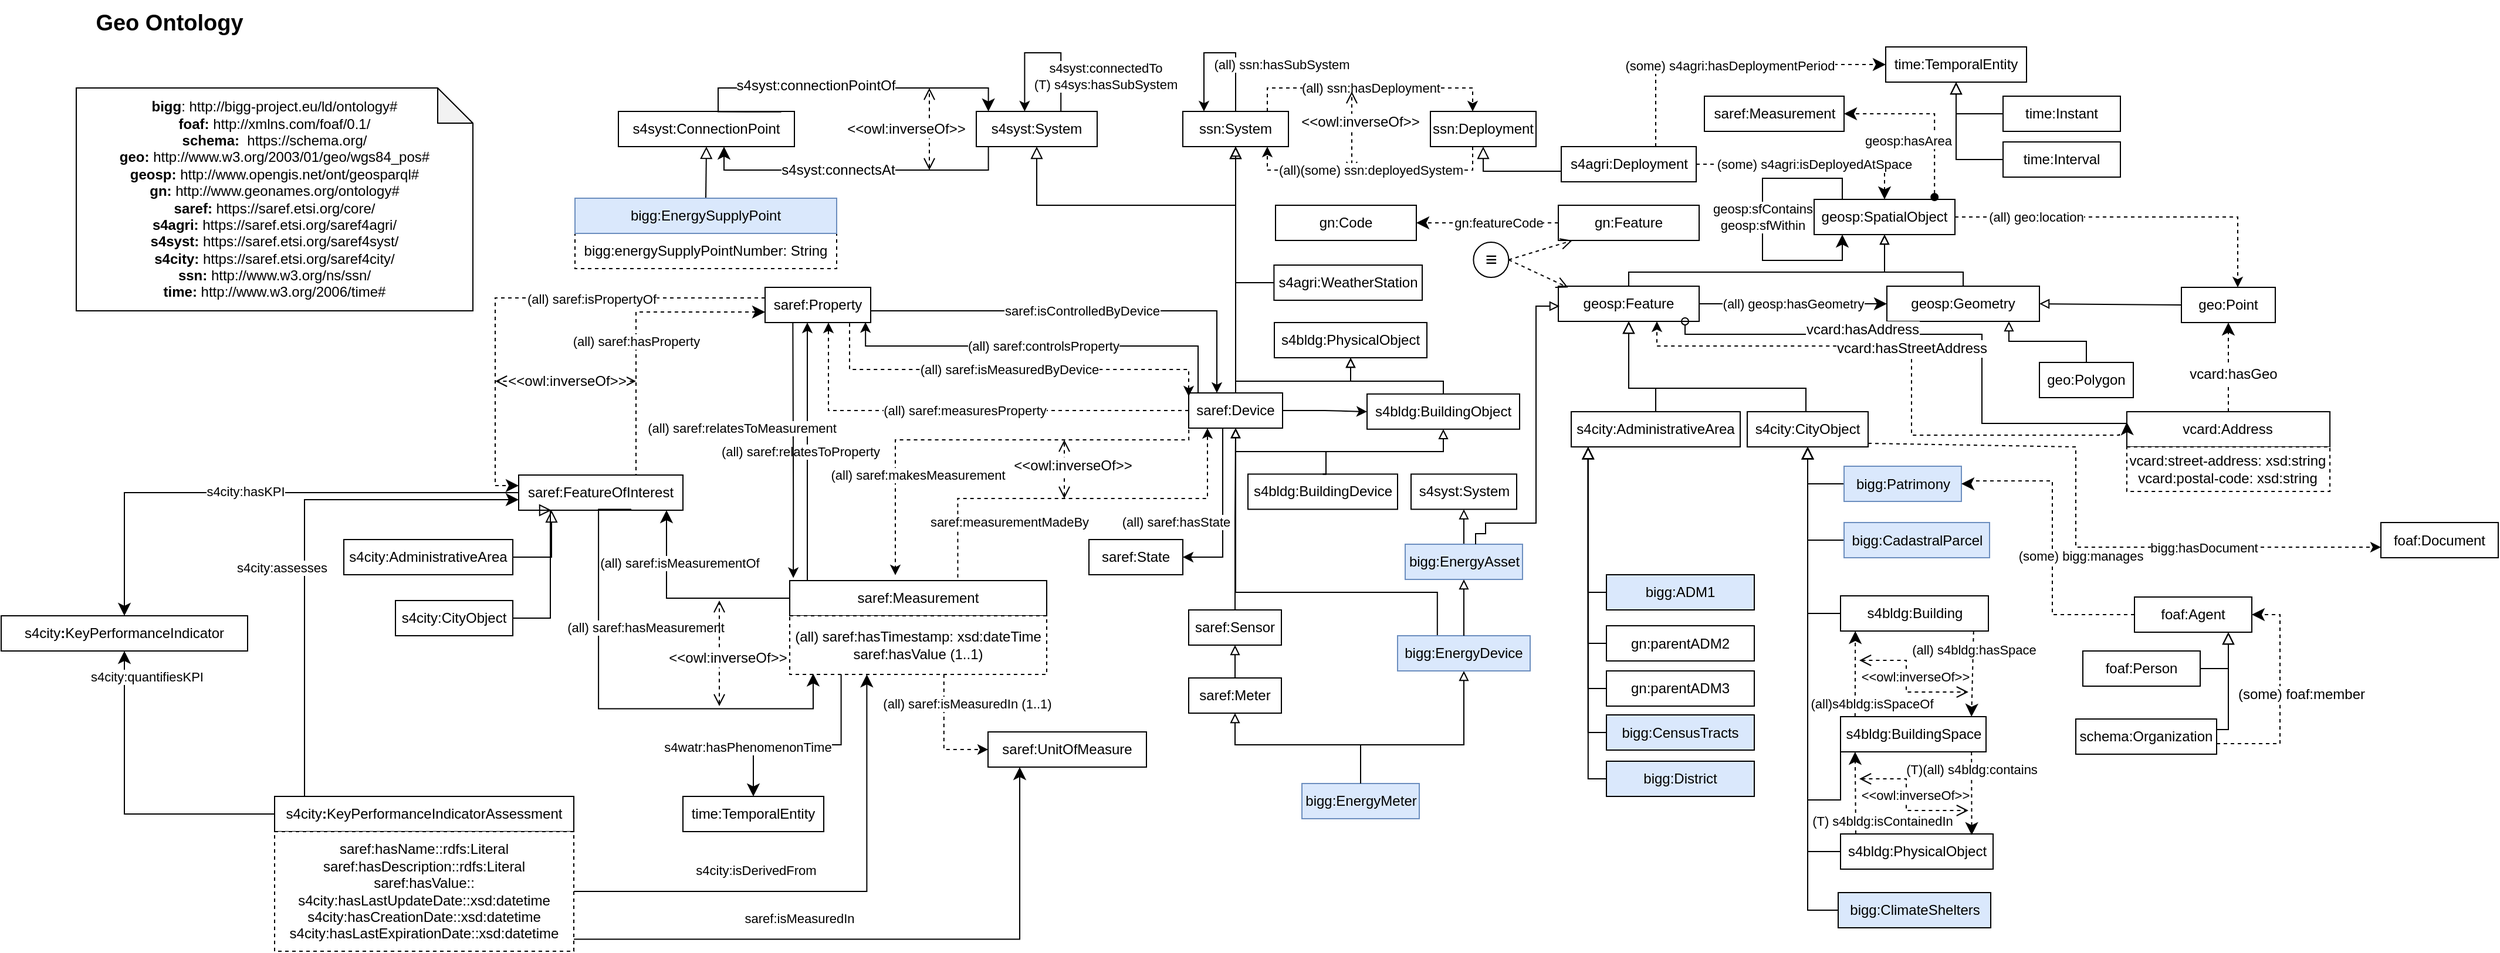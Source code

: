 <mxfile version="21.6.5" type="device">
  <diagram id="6vhoM9lj7Ml1XzggmxSH" name="Geo Ontology">
    <mxGraphModel dx="2460" dy="693" grid="1" gridSize="10" guides="1" tooltips="1" connect="1" arrows="1" fold="1" page="1" pageScale="1" pageWidth="827" pageHeight="1169" math="0" shadow="0">
      <root>
        <mxCell id="0" />
        <mxCell id="1" parent="0" />
        <mxCell id="oW2o9sPykkbg4Ep9-FcM-1" value="geosp:SpatialObject" style="rounded=0;whiteSpace=wrap;html=1;snapToPoint=1;points=[[0.1,0],[0.2,0],[0.3,0],[0.4,0],[0.5,0],[0.6,0],[0.7,0],[0.8,0],[0.9,0],[0,0.1],[0,0.3],[0,0.5],[0,0.7],[0,0.9],[0.1,1],[0.2,1],[0.3,1],[0.4,1],[0.5,1],[0.6,1],[0.7,1],[0.8,1],[0.9,1],[1,0.1],[1,0.3],[1,0.5],[1,0.7],[1,0.9]];" parent="1" vertex="1">
          <mxGeometry x="1027" y="1299.0" width="120" height="30" as="geometry" />
        </mxCell>
        <mxCell id="oW2o9sPykkbg4Ep9-FcM-2" style="edgeStyle=orthogonalEdgeStyle;rounded=0;orthogonalLoop=1;jettySize=auto;html=1;exitX=0.5;exitY=0;exitDx=0;exitDy=0;entryX=0.5;entryY=1;entryDx=0;entryDy=0;endArrow=block;endFill=0;" parent="1" source="oW2o9sPykkbg4Ep9-FcM-3" target="oW2o9sPykkbg4Ep9-FcM-1" edge="1">
          <mxGeometry relative="1" as="geometry">
            <Array as="points">
              <mxPoint x="869" y="1361" />
              <mxPoint x="1087" y="1361" />
            </Array>
          </mxGeometry>
        </mxCell>
        <mxCell id="oW2o9sPykkbg4Ep9-FcM-3" value="geosp:Feature" style="rounded=0;whiteSpace=wrap;html=1;snapToPoint=1;points=[[0.1,0],[0.2,0],[0.3,0],[0.4,0],[0.5,0],[0.6,0],[0.7,0],[0.8,0],[0.9,0],[0,0.1],[0,0.3],[0,0.5],[0,0.7],[0,0.9],[0.1,1],[0.2,1],[0.3,1],[0.4,1],[0.5,1],[0.6,1],[0.7,1],[0.8,1],[0.9,1],[1,0.1],[1,0.3],[1,0.5],[1,0.7],[1,0.9]];" parent="1" vertex="1">
          <mxGeometry x="809" y="1373.0" width="120" height="30" as="geometry" />
        </mxCell>
        <mxCell id="oW2o9sPykkbg4Ep9-FcM-4" style="edgeStyle=orthogonalEdgeStyle;rounded=0;orthogonalLoop=1;jettySize=auto;html=1;exitX=0.5;exitY=0;exitDx=0;exitDy=0;entryX=0.5;entryY=1;entryDx=0;entryDy=0;endArrow=block;endFill=0;" parent="1" source="oW2o9sPykkbg4Ep9-FcM-6" target="oW2o9sPykkbg4Ep9-FcM-1" edge="1">
          <mxGeometry relative="1" as="geometry">
            <Array as="points">
              <mxPoint x="1154" y="1361" />
              <mxPoint x="1087" y="1361" />
            </Array>
          </mxGeometry>
        </mxCell>
        <mxCell id="oW2o9sPykkbg4Ep9-FcM-5" value="(all) geo:location" style="edgeStyle=orthogonalEdgeStyle;rounded=0;orthogonalLoop=1;jettySize=auto;html=1;exitX=1;exitY=0.5;exitDx=0;exitDy=0;entryX=0.6;entryY=0;entryDx=0;entryDy=0;dashed=1;endArrow=classic;endFill=1;" parent="1" source="oW2o9sPykkbg4Ep9-FcM-1" target="oW2o9sPykkbg4Ep9-FcM-8" edge="1">
          <mxGeometry x="-0.549" relative="1" as="geometry">
            <mxPoint x="1" as="offset" />
          </mxGeometry>
        </mxCell>
        <mxCell id="oW2o9sPykkbg4Ep9-FcM-6" value="geosp:Geometry" style="rounded=0;whiteSpace=wrap;html=1;snapToPoint=1;points=[[0.1,0],[0.2,0],[0.3,0],[0.4,0],[0.5,0],[0.6,0],[0.7,0],[0.8,0],[0.9,0],[0,0.1],[0,0.3],[0,0.5],[0,0.7],[0,0.9],[0.1,1],[0.2,1],[0.3,1],[0.4,1],[0.5,1],[0.6,1],[0.7,1],[0.8,1],[0.9,1],[1,0.1],[1,0.3],[1,0.5],[1,0.7],[1,0.9]];" parent="1" vertex="1">
          <mxGeometry x="1089" y="1373" width="130" height="30" as="geometry" />
        </mxCell>
        <mxCell id="oW2o9sPykkbg4Ep9-FcM-7" style="rounded=0;orthogonalLoop=1;jettySize=auto;html=1;exitX=0;exitY=0.5;exitDx=0;exitDy=0;endArrow=block;endFill=0;entryX=1;entryY=0.5;entryDx=0;entryDy=0;" parent="1" source="oW2o9sPykkbg4Ep9-FcM-8" target="oW2o9sPykkbg4Ep9-FcM-6" edge="1">
          <mxGeometry relative="1" as="geometry" />
        </mxCell>
        <mxCell id="oW2o9sPykkbg4Ep9-FcM-8" value="geo:Point" style="rounded=0;whiteSpace=wrap;html=1;snapToPoint=1;points=[[0.1,0],[0.2,0],[0.3,0],[0.4,0],[0.5,0],[0.6,0],[0.7,0],[0.8,0],[0.9,0],[0,0.1],[0,0.3],[0,0.5],[0,0.7],[0,0.9],[0.1,1],[0.2,1],[0.3,1],[0.4,1],[0.5,1],[0.6,1],[0.7,1],[0.8,1],[0.9,1],[1,0.1],[1,0.3],[1,0.5],[1,0.7],[1,0.9]];" parent="1" vertex="1">
          <mxGeometry x="1340" y="1374" width="80" height="30" as="geometry" />
        </mxCell>
        <mxCell id="oW2o9sPykkbg4Ep9-FcM-9" style="edgeStyle=orthogonalEdgeStyle;rounded=0;orthogonalLoop=1;jettySize=auto;html=1;exitX=0.5;exitY=0;exitDx=0;exitDy=0;endArrow=block;endFill=0;entryX=0.5;entryY=1;entryDx=0;entryDy=0;" parent="1" source="oW2o9sPykkbg4Ep9-FcM-13" target="oW2o9sPykkbg4Ep9-FcM-24" edge="1">
          <mxGeometry relative="1" as="geometry">
            <mxPoint x="14" y="1669" as="sourcePoint" />
            <mxPoint x="533" y="1294" as="targetPoint" />
          </mxGeometry>
        </mxCell>
        <mxCell id="oW2o9sPykkbg4Ep9-FcM-10" style="edgeStyle=orthogonalEdgeStyle;rounded=0;orthogonalLoop=1;jettySize=auto;html=1;exitX=0.5;exitY=0;exitDx=0;exitDy=0;endArrow=block;endFill=0;entryX=0.5;entryY=1;entryDx=0;entryDy=0;" parent="1" source="oW2o9sPykkbg4Ep9-FcM-20" target="oW2o9sPykkbg4Ep9-FcM-13" edge="1">
          <mxGeometry relative="1" as="geometry">
            <Array as="points" />
          </mxGeometry>
        </mxCell>
        <mxCell id="oW2o9sPykkbg4Ep9-FcM-11" value="(all) saref:makesMeasurement" style="rounded=0;orthogonalLoop=1;jettySize=auto;html=1;entryX=0.45;entryY=-0.119;entryDx=0;entryDy=0;endArrow=classic;endFill=1;entryPerimeter=0;exitX=0.001;exitY=0.844;exitDx=0;exitDy=0;exitPerimeter=0;edgeStyle=orthogonalEdgeStyle;dashed=1;" parent="1" source="oW2o9sPykkbg4Ep9-FcM-13" edge="1">
          <mxGeometry x="0.551" y="19" relative="1" as="geometry">
            <mxPoint as="offset" />
            <Array as="points">
              <mxPoint x="494" y="1504" />
              <mxPoint x="244" y="1504" />
            </Array>
            <mxPoint x="443" y="1493" as="sourcePoint" />
            <mxPoint x="244" y="1619.43" as="targetPoint" />
          </mxGeometry>
        </mxCell>
        <mxCell id="oW2o9sPykkbg4Ep9-FcM-12" value="(all) saref:measuresProperty" style="edgeStyle=orthogonalEdgeStyle;rounded=0;orthogonalLoop=1;jettySize=auto;html=1;exitX=0;exitY=0.5;exitDx=0;exitDy=0;endArrow=classic;endFill=1;entryX=0.6;entryY=1;entryDx=0;entryDy=0;dashed=1;" parent="1" source="oW2o9sPykkbg4Ep9-FcM-13" target="oW2o9sPykkbg4Ep9-FcM-14" edge="1">
          <mxGeometry relative="1" as="geometry">
            <Array as="points">
              <mxPoint x="187" y="1479" />
            </Array>
          </mxGeometry>
        </mxCell>
        <mxCell id="sxNEUw4s-iAtvjk585io-14" value="" style="edgeStyle=orthogonalEdgeStyle;rounded=0;orthogonalLoop=1;jettySize=auto;html=1;" parent="1" source="oW2o9sPykkbg4Ep9-FcM-13" target="oW2o9sPykkbg4Ep9-FcM-121" edge="1">
          <mxGeometry relative="1" as="geometry" />
        </mxCell>
        <mxCell id="oW2o9sPykkbg4Ep9-FcM-13" value="saref:Device" style="rounded=0;whiteSpace=wrap;html=1;snapToPoint=1;points=[[0.1,0],[0.2,0],[0.3,0],[0.4,0],[0.5,0],[0.6,0],[0.7,0],[0.8,0],[0.9,0],[0,0.1],[0,0.3],[0,0.5],[0,0.7],[0,0.9],[0.1,1],[0.2,1],[0.3,1],[0.4,1],[0.5,1],[0.6,1],[0.7,1],[0.8,1],[0.9,1],[1,0.1],[1,0.3],[1,0.5],[1,0.7],[1,0.9]];" parent="1" vertex="1">
          <mxGeometry x="494" y="1464" width="80" height="30" as="geometry" />
        </mxCell>
        <mxCell id="oW2o9sPykkbg4Ep9-FcM-14" value="saref:Property" style="rounded=0;whiteSpace=wrap;html=1;snapToPoint=1;points=[[0.1,0],[0.2,0],[0.3,0],[0.4,0],[0.5,0],[0.6,0],[0.7,0],[0.8,0],[0.9,0],[0,0.1],[0,0.3],[0,0.5],[0,0.7],[0,0.9],[0.1,1],[0.2,1],[0.3,1],[0.4,1],[0.5,1],[0.6,1],[0.7,1],[0.8,1],[0.9,1],[1,0.1],[1,0.3],[1,0.5],[1,0.7],[1,0.9]];" parent="1" vertex="1">
          <mxGeometry x="133" y="1374" width="90" height="30" as="geometry" />
        </mxCell>
        <mxCell id="oW2o9sPykkbg4Ep9-FcM-15" value="(all) saref:isMeasuredIn (1..1)" style="rounded=0;orthogonalLoop=1;jettySize=auto;html=1;exitX=0.6;exitY=1;exitDx=0;exitDy=0;entryX=0;entryY=0.5;entryDx=0;entryDy=0;endArrow=classic;endFill=1;dashed=1;edgeStyle=orthogonalEdgeStyle;" parent="1" source="oW2o9sPykkbg4Ep9-FcM-19" target="oW2o9sPykkbg4Ep9-FcM-18" edge="1">
          <mxGeometry x="-0.514" y="20" relative="1" as="geometry">
            <mxPoint x="367.5" y="1709" as="sourcePoint" />
            <mxPoint as="offset" />
          </mxGeometry>
        </mxCell>
        <mxCell id="oW2o9sPykkbg4Ep9-FcM-16" value="(all) saref:relatesToProperty" style="edgeStyle=orthogonalEdgeStyle;rounded=0;orthogonalLoop=1;jettySize=auto;html=1;exitX=0;exitY=0.5;exitDx=0;exitDy=0;entryX=0.4;entryY=1;entryDx=0;entryDy=0;endArrow=classic;endFill=1;" parent="1" source="oW2o9sPykkbg4Ep9-FcM-17" target="oW2o9sPykkbg4Ep9-FcM-14" edge="1">
          <mxGeometry x="0.12" y="6" relative="1" as="geometry">
            <mxPoint as="offset" />
            <Array as="points">
              <mxPoint x="169" y="1639" />
            </Array>
          </mxGeometry>
        </mxCell>
        <mxCell id="oW2o9sPykkbg4Ep9-FcM-17" value="saref:Measurement" style="rounded=0;whiteSpace=wrap;html=1;snapToPoint=1;points=[[0.1,0],[0.2,0],[0.3,0],[0.4,0],[0.5,0],[0.6,0],[0.7,0],[0.8,0],[0.9,0],[0,0.1],[0,0.3],[0,0.5],[0,0.7],[0,0.9],[0.1,1],[0.2,1],[0.3,1],[0.4,1],[0.5,1],[0.6,1],[0.7,1],[0.8,1],[0.9,1],[1,0.1],[1,0.3],[1,0.5],[1,0.7],[1,0.9]];" parent="1" vertex="1">
          <mxGeometry x="154" y="1624" width="219" height="30" as="geometry" />
        </mxCell>
        <mxCell id="oW2o9sPykkbg4Ep9-FcM-18" value="saref:UnitOfMeasure" style="rounded=0;whiteSpace=wrap;html=1;snapToPoint=1;points=[[0.1,0],[0.2,0],[0.3,0],[0.4,0],[0.5,0],[0.6,0],[0.7,0],[0.8,0],[0.9,0],[0,0.1],[0,0.3],[0,0.5],[0,0.7],[0,0.9],[0.1,1],[0.2,1],[0.3,1],[0.4,1],[0.5,1],[0.6,1],[0.7,1],[0.8,1],[0.9,1],[1,0.1],[1,0.3],[1,0.5],[1,0.7],[1,0.9]];" parent="1" vertex="1">
          <mxGeometry x="323" y="1753" width="135" height="30" as="geometry" />
        </mxCell>
        <mxCell id="oW2o9sPykkbg4Ep9-FcM-19" value="(&lt;span style=&quot;background-color: rgb(255 , 255 , 255)&quot;&gt;all&lt;/span&gt;) saref:hasTimestamp: xsd:dateTime&lt;br&gt;saref:hasValue (1..1)" style="rounded=0;whiteSpace=wrap;html=1;snapToPoint=1;points=[[0.1,0],[0.2,0],[0.3,0],[0.4,0],[0.5,0],[0.6,0],[0.7,0],[0.8,0],[0.9,0],[0,0.1],[0,0.3],[0,0.5],[0,0.7],[0,0.9],[0.1,1],[0.2,1],[0.3,1],[0.4,1],[0.5,1],[0.6,1],[0.7,1],[0.8,1],[0.9,1],[1,0.1],[1,0.3],[1,0.5],[1,0.7],[1,0.9]];dashed=1;fillColor=#FFFFFF;" parent="1" vertex="1">
          <mxGeometry x="154" y="1654" width="219" height="50" as="geometry" />
        </mxCell>
        <mxCell id="oW2o9sPykkbg4Ep9-FcM-20" value="saref:Sensor" style="rounded=0;whiteSpace=wrap;html=1;snapToPoint=1;points=[[0.1,0],[0.2,0],[0.3,0],[0.4,0],[0.5,0],[0.6,0],[0.7,0],[0.8,0],[0.9,0],[0,0.1],[0,0.3],[0,0.5],[0,0.7],[0,0.9],[0.1,1],[0.2,1],[0.3,1],[0.4,1],[0.5,1],[0.6,1],[0.7,1],[0.8,1],[0.9,1],[1,0.1],[1,0.3],[1,0.5],[1,0.7],[1,0.9]];" parent="1" vertex="1">
          <mxGeometry x="494" y="1649" width="79" height="30" as="geometry" />
        </mxCell>
        <mxCell id="oW2o9sPykkbg4Ep9-FcM-21" value="geosp:sfContains&lt;br&gt;geosp:sfWithin" style="edgeStyle=orthogonalEdgeStyle;rounded=0;orthogonalLoop=1;jettySize=auto;html=1;exitX=0.2;exitY=0;exitDx=0;exitDy=0;entryX=0.2;entryY=1;entryDx=0;entryDy=0;endArrow=classic;endFill=1;endSize=8;labelBackgroundColor=default;" parent="1" source="oW2o9sPykkbg4Ep9-FcM-1" target="oW2o9sPykkbg4Ep9-FcM-1" edge="1">
          <mxGeometry x="-0.034" relative="1" as="geometry">
            <Array as="points">
              <mxPoint x="1049" y="1281" />
              <mxPoint x="983" y="1281" />
              <mxPoint x="983" y="1351" />
              <mxPoint x="1049" y="1351" />
            </Array>
            <mxPoint as="offset" />
          </mxGeometry>
        </mxCell>
        <mxCell id="oW2o9sPykkbg4Ep9-FcM-22" value="&lt;div&gt;&lt;b&gt;bigg&lt;/b&gt;: http://bigg-project.eu/ld/ontology#&lt;/div&gt;&lt;div&gt;&lt;span style=&quot;font-size: 12px;&quot;&gt;&lt;b&gt;foaf:&amp;nbsp;&lt;/b&gt;http://xmlns.com/foaf/0.1/&lt;/span&gt;&lt;br&gt;&lt;/div&gt;&lt;div&gt;&lt;span style=&quot;font-size: 12px;&quot;&gt;&lt;b&gt;schema:&amp;nbsp;&amp;nbsp;&lt;/b&gt;https://schema.org/&lt;/span&gt;&lt;/div&gt;&lt;b&gt;geo&lt;/b&gt;&lt;b&gt;:&lt;/b&gt;&lt;span&gt;&amp;nbsp;&lt;/span&gt;http://www.w3.org/2003/01/geo/wgs84_pos#&lt;br&gt;&lt;b&gt;geosp:&amp;nbsp;&lt;/b&gt;&lt;span style=&quot;font-size: 12px;&quot;&gt;http://www.opengis.net/ont/geosparql#&lt;br&gt;&lt;/span&gt;&lt;b&gt;gn:&amp;nbsp;&lt;/b&gt;&lt;span style=&quot;font-size: 12px;&quot;&gt;http://www.geonames.org/ontology#&lt;/span&gt;&lt;br&gt;&lt;b&gt;saref:&lt;/b&gt;&amp;nbsp;https://saref.etsi.org/core/&lt;br&gt;&lt;b&gt;s4agri: &lt;/b&gt;https://saref.etsi.org/saref4agri/&lt;br&gt;&lt;b&gt;s4syst:&amp;nbsp;&lt;/b&gt;&lt;span style=&quot;font-size: 12px;&quot;&gt;https://saref.etsi.org/saref4syst/&lt;br&gt;&lt;/span&gt;&lt;b&gt;s4city:&amp;nbsp;&lt;/b&gt;&lt;span style=&quot;font-size: 12px;&quot;&gt;https://saref.etsi.org/saref4city/&lt;/span&gt;&lt;br&gt;&lt;b style=&quot;font-size: 12px;&quot;&gt;ssn:&amp;nbsp;&lt;/b&gt;http://www.w3.org/ns/ssn/&lt;span style=&quot;border-color: var(--border-color);&quot;&gt;&lt;br&gt;&lt;b style=&quot;border-color: var(--border-color);&quot;&gt;time:&amp;nbsp;&lt;/b&gt;http://www.w3.org/2006/time#&lt;br style=&quot;border-color: var(--border-color);&quot;&gt;&lt;/span&gt;" style="shape=note;whiteSpace=wrap;html=1;backgroundOutline=1;darkOpacity=0.05;fillColor=#FFFFFF;" parent="1" vertex="1">
          <mxGeometry x="-454" y="1204" width="338" height="190" as="geometry" />
        </mxCell>
        <mxCell id="oW2o9sPykkbg4Ep9-FcM-24" value="ssn:System" style="rounded=0;whiteSpace=wrap;html=1;snapToPoint=1;points=[[0.1,0],[0.2,0],[0.3,0],[0.4,0],[0.5,0],[0.6,0],[0.7,0],[0.8,0],[0.9,0],[0,0.1],[0,0.3],[0,0.5],[0,0.7],[0,0.9],[0.1,1],[0.2,1],[0.3,1],[0.4,1],[0.5,1],[0.6,1],[0.7,1],[0.8,1],[0.9,1],[1,0.1],[1,0.3],[1,0.5],[1,0.7],[1,0.9]];" parent="1" vertex="1">
          <mxGeometry x="489" y="1224" width="90" height="30" as="geometry" />
        </mxCell>
        <mxCell id="oW2o9sPykkbg4Ep9-FcM-25" value="ssn:Deployment" style="rounded=0;whiteSpace=wrap;html=1;snapToPoint=1;points=[[0.1,0],[0.2,0],[0.3,0],[0.4,0],[0.5,0],[0.6,0],[0.7,0],[0.8,0],[0.9,0],[0,0.1],[0,0.3],[0,0.5],[0,0.7],[0,0.9],[0.1,1],[0.2,1],[0.3,1],[0.4,1],[0.5,1],[0.6,1],[0.7,1],[0.8,1],[0.9,1],[1,0.1],[1,0.3],[1,0.5],[1,0.7],[1,0.9]];" parent="1" vertex="1">
          <mxGeometry x="700" y="1224" width="90" height="30" as="geometry" />
        </mxCell>
        <mxCell id="oW2o9sPykkbg4Ep9-FcM-26" value="(all) ssn:hasDeployment" style="rounded=0;orthogonalLoop=1;jettySize=auto;html=1;endArrow=classic;endFill=1;dashed=1;exitX=0.8;exitY=0;exitDx=0;exitDy=0;entryX=0.4;entryY=0;entryDx=0;entryDy=0;edgeStyle=orthogonalEdgeStyle;" parent="1" source="oW2o9sPykkbg4Ep9-FcM-24" target="oW2o9sPykkbg4Ep9-FcM-25" edge="1">
          <mxGeometry relative="1" as="geometry">
            <mxPoint x="531" y="1194" as="sourcePoint" />
            <mxPoint x="713" y="1224" as="targetPoint" />
          </mxGeometry>
        </mxCell>
        <mxCell id="oW2o9sPykkbg4Ep9-FcM-27" value="" style="endArrow=block;html=1;fontColor=#000099;exitX=0;exitY=0.7;exitDx=0;exitDy=0;endFill=0;entryX=0.5;entryY=1;entryDx=0;entryDy=0;endSize=8;arcSize=0;rounded=0;edgeStyle=orthogonalEdgeStyle;" parent="1" source="oW2o9sPykkbg4Ep9-FcM-28" target="oW2o9sPykkbg4Ep9-FcM-25" edge="1">
          <mxGeometry width="50" height="50" relative="1" as="geometry">
            <mxPoint x="470" y="1304" as="sourcePoint" />
            <mxPoint x="745" y="1294" as="targetPoint" />
          </mxGeometry>
        </mxCell>
        <mxCell id="oW2o9sPykkbg4Ep9-FcM-28" value="s4agri:Deployment" style="rounded=0;whiteSpace=wrap;html=1;snapToPoint=1;points=[[0.1,0],[0.2,0],[0.3,0],[0.4,0],[0.5,0],[0.6,0],[0.7,0],[0.8,0],[0.9,0],[0,0.1],[0,0.3],[0,0.5],[0,0.7],[0,0.9],[0.1,1],[0.2,1],[0.3,1],[0.4,1],[0.5,1],[0.6,1],[0.7,1],[0.8,1],[0.9,1],[1,0.1],[1,0.3],[1,0.5],[1,0.7],[1,0.9]];" parent="1" vertex="1">
          <mxGeometry x="811.5" y="1254" width="115" height="30" as="geometry" />
        </mxCell>
        <mxCell id="oW2o9sPykkbg4Ep9-FcM-29" value="" style="endArrow=classic;html=1;exitX=1;exitY=0.5;exitDx=0;exitDy=0;entryX=0.5;entryY=0;entryDx=0;entryDy=0;endSize=8;arcSize=0;rounded=0;edgeStyle=orthogonalEdgeStyle;dashed=1;" parent="1" source="oW2o9sPykkbg4Ep9-FcM-28" target="oW2o9sPykkbg4Ep9-FcM-1" edge="1">
          <mxGeometry width="50" height="50" relative="1" as="geometry">
            <mxPoint x="861.0" y="1268" as="sourcePoint" />
            <mxPoint x="1213" y="1277" as="targetPoint" />
          </mxGeometry>
        </mxCell>
        <mxCell id="oW2o9sPykkbg4Ep9-FcM-30" value="&lt;div&gt;(some) s4agri:isDeployedAtSpace&lt;/div&gt;" style="edgeLabel;html=1;align=center;verticalAlign=middle;resizable=0;points=[];" parent="oW2o9sPykkbg4Ep9-FcM-29" connectable="0" vertex="1">
          <mxGeometry x="-0.191" y="-1" relative="1" as="geometry">
            <mxPoint x="23" y="-1" as="offset" />
          </mxGeometry>
        </mxCell>
        <mxCell id="oW2o9sPykkbg4Ep9-FcM-31" value="" style="endArrow=classic;html=1;exitX=1;exitY=0.5;exitDx=0;exitDy=0;entryX=0;entryY=0.5;entryDx=0;entryDy=0;endSize=8;arcSize=0;rounded=0;" parent="1" source="oW2o9sPykkbg4Ep9-FcM-3" target="oW2o9sPykkbg4Ep9-FcM-6" edge="1">
          <mxGeometry width="50" height="50" relative="1" as="geometry">
            <mxPoint x="814" y="1661.33" as="sourcePoint" />
            <mxPoint x="1026.0" y="1661.33" as="targetPoint" />
          </mxGeometry>
        </mxCell>
        <mxCell id="oW2o9sPykkbg4Ep9-FcM-32" value="&lt;div&gt;(all) geosp:hasGeometry&lt;/div&gt;" style="edgeLabel;html=1;align=center;verticalAlign=middle;resizable=0;points=[];" parent="oW2o9sPykkbg4Ep9-FcM-31" connectable="0" vertex="1">
          <mxGeometry x="-0.191" y="-1" relative="1" as="geometry">
            <mxPoint x="15" y="-1" as="offset" />
          </mxGeometry>
        </mxCell>
        <mxCell id="oW2o9sPykkbg4Ep9-FcM-33" value="" style="endArrow=block;html=1;fontColor=#000099;exitX=0;exitY=0.5;exitDx=0;exitDy=0;endFill=0;entryX=0.5;entryY=1;entryDx=0;entryDy=0;endSize=8;arcSize=0;rounded=0;edgeStyle=orthogonalEdgeStyle;" parent="1" source="oW2o9sPykkbg4Ep9-FcM-34" target="oW2o9sPykkbg4Ep9-FcM-118" edge="1">
          <mxGeometry width="50" height="50" relative="1" as="geometry">
            <mxPoint x="633.7" y="1443" as="sourcePoint" />
            <mxPoint x="950.0" y="1510" as="targetPoint" />
          </mxGeometry>
        </mxCell>
        <mxCell id="oW2o9sPykkbg4Ep9-FcM-34" value="bigg:Patrimony" style="rounded=0;whiteSpace=wrap;html=1;snapToPoint=1;points=[[0.1,0],[0.2,0],[0.3,0],[0.4,0],[0.5,0],[0.6,0],[0.7,0],[0.8,0],[0.9,0],[0,0.1],[0,0.3],[0,0.5],[0,0.7],[0,0.9],[0.1,1],[0.2,1],[0.3,1],[0.4,1],[0.5,1],[0.6,1],[0.7,1],[0.8,1],[0.9,1],[1,0.1],[1,0.3],[1,0.5],[1,0.7],[1,0.9]];fillColor=#dae8fc;strokeColor=#6c8ebf;" parent="1" vertex="1">
          <mxGeometry x="1052.5" y="1526.5" width="100" height="30" as="geometry" />
        </mxCell>
        <mxCell id="oW2o9sPykkbg4Ep9-FcM-35" value="" style="endArrow=block;html=1;fontColor=#000099;exitX=0;exitY=0.5;exitDx=0;exitDy=0;endFill=0;entryX=0.5;entryY=1;entryDx=0;entryDy=0;endSize=8;arcSize=0;rounded=0;edgeStyle=orthogonalEdgeStyle;" parent="1" source="oW2o9sPykkbg4Ep9-FcM-36" target="oW2o9sPykkbg4Ep9-FcM-118" edge="1">
          <mxGeometry width="50" height="50" relative="1" as="geometry">
            <mxPoint x="633.7" y="1543" as="sourcePoint" />
            <mxPoint x="950.0" y="1510" as="targetPoint" />
          </mxGeometry>
        </mxCell>
        <mxCell id="oW2o9sPykkbg4Ep9-FcM-36" value="bigg:CadastralParcel" style="rounded=0;whiteSpace=wrap;html=1;snapToPoint=1;points=[[0.1,0],[0.2,0],[0.3,0],[0.4,0],[0.5,0],[0.6,0],[0.7,0],[0.8,0],[0.9,0],[0,0.1],[0,0.3],[0,0.5],[0,0.7],[0,0.9],[0.1,1],[0.2,1],[0.3,1],[0.4,1],[0.5,1],[0.6,1],[0.7,1],[0.8,1],[0.9,1],[1,0.1],[1,0.3],[1,0.5],[1,0.7],[1,0.9]];fillColor=#dae8fc;strokeColor=#6c8ebf;" parent="1" vertex="1">
          <mxGeometry x="1052.5" y="1574.5" width="124" height="30" as="geometry" />
        </mxCell>
        <mxCell id="oW2o9sPykkbg4Ep9-FcM-37" value="" style="endArrow=block;html=1;fontColor=#000099;exitX=0;exitY=0.5;exitDx=0;exitDy=0;endFill=0;endSize=8;arcSize=0;rounded=0;edgeStyle=orthogonalEdgeStyle;entryX=0.5;entryY=1;entryDx=0;entryDy=0;" parent="1" source="oW2o9sPykkbg4Ep9-FcM-38" target="oW2o9sPykkbg4Ep9-FcM-118" edge="1">
          <mxGeometry width="50" height="50" relative="1" as="geometry">
            <mxPoint x="633.7" y="1663" as="sourcePoint" />
            <mxPoint x="950.0" y="1510" as="targetPoint" />
          </mxGeometry>
        </mxCell>
        <mxCell id="oW2o9sPykkbg4Ep9-FcM-38" value="s4bldg:Building" style="rounded=0;whiteSpace=wrap;html=1;snapToPoint=1;points=[[0.1,0],[0.2,0],[0.3,0],[0.4,0],[0.5,0],[0.6,0],[0.7,0],[0.8,0],[0.9,0],[0,0.1],[0,0.3],[0,0.5],[0,0.7],[0,0.9],[0.1,1],[0.2,1],[0.3,1],[0.4,1],[0.5,1],[0.6,1],[0.7,1],[0.8,1],[0.9,1],[1,0.1],[1,0.3],[1,0.5],[1,0.7],[1,0.9]];" parent="1" vertex="1">
          <mxGeometry x="1049.5" y="1637" width="126" height="30" as="geometry" />
        </mxCell>
        <mxCell id="oW2o9sPykkbg4Ep9-FcM-39" value="" style="endArrow=block;html=1;fontColor=#000099;exitX=1;exitY=0.5;exitDx=0;exitDy=0;endFill=0;entryX=0.8;entryY=1;entryDx=0;entryDy=0;endSize=8;arcSize=0;rounded=0;edgeStyle=orthogonalEdgeStyle;" parent="1" source="oW2o9sPykkbg4Ep9-FcM-41" target="oW2o9sPykkbg4Ep9-FcM-40" edge="1">
          <mxGeometry width="50" height="50" relative="1" as="geometry">
            <mxPoint x="1075" y="1678" as="sourcePoint" />
            <mxPoint x="1233.0" y="1678" as="targetPoint" />
          </mxGeometry>
        </mxCell>
        <mxCell id="oW2o9sPykkbg4Ep9-FcM-40" value="foaf:Agent" style="rounded=0;whiteSpace=wrap;html=1;snapToPoint=1;points=[[0.1,0],[0.2,0],[0.3,0],[0.4,0],[0.5,0],[0.6,0],[0.7,0],[0.8,0],[0.9,0],[0,0.1],[0,0.3],[0,0.5],[0,0.7],[0,0.9],[0.1,1],[0.2,1],[0.3,1],[0.4,1],[0.5,1],[0.6,1],[0.7,1],[0.8,1],[0.9,1],[1,0.1],[1,0.3],[1,0.5],[1,0.7],[1,0.9]];" parent="1" vertex="1">
          <mxGeometry x="1300" y="1638" width="100" height="30" as="geometry" />
        </mxCell>
        <mxCell id="oW2o9sPykkbg4Ep9-FcM-41" value="foaf:Person" style="rounded=0;whiteSpace=wrap;html=1;snapToPoint=1;points=[[0.1,0],[0.2,0],[0.3,0],[0.4,0],[0.5,0],[0.6,0],[0.7,0],[0.8,0],[0.9,0],[0,0.1],[0,0.3],[0,0.5],[0,0.7],[0,0.9],[0.1,1],[0.2,1],[0.3,1],[0.4,1],[0.5,1],[0.6,1],[0.7,1],[0.8,1],[0.9,1],[1,0.1],[1,0.3],[1,0.5],[1,0.7],[1,0.9]];" parent="1" vertex="1">
          <mxGeometry x="1256" y="1684" width="100" height="30" as="geometry" />
        </mxCell>
        <mxCell id="oW2o9sPykkbg4Ep9-FcM-42" value="" style="endArrow=block;html=1;fontColor=#000099;exitX=1;exitY=0.3;exitDx=0;exitDy=0;endFill=0;entryX=0.8;entryY=1;entryDx=0;entryDy=0;endSize=8;arcSize=0;rounded=0;edgeStyle=orthogonalEdgeStyle;" parent="1" source="oW2o9sPykkbg4Ep9-FcM-43" target="oW2o9sPykkbg4Ep9-FcM-40" edge="1">
          <mxGeometry width="50" height="50" relative="1" as="geometry">
            <mxPoint x="1075" y="1758" as="sourcePoint" />
            <mxPoint x="1350" y="1748" as="targetPoint" />
          </mxGeometry>
        </mxCell>
        <mxCell id="oW2o9sPykkbg4Ep9-FcM-43" value="schema:Organization" style="rounded=0;whiteSpace=wrap;html=1;snapToPoint=1;points=[[0.1,0],[0.2,0],[0.3,0],[0.4,0],[0.5,0],[0.6,0],[0.7,0],[0.8,0],[0.9,0],[0,0.1],[0,0.3],[0,0.5],[0,0.7],[0,0.9],[0.1,1],[0.2,1],[0.3,1],[0.4,1],[0.5,1],[0.6,1],[0.7,1],[0.8,1],[0.9,1],[1,0.1],[1,0.3],[1,0.5],[1,0.7],[1,0.9]];" parent="1" vertex="1">
          <mxGeometry x="1250" y="1742" width="120" height="30" as="geometry" />
        </mxCell>
        <mxCell id="oW2o9sPykkbg4Ep9-FcM-44" value="" style="endArrow=classic;html=1;exitX=1;exitY=0.7;exitDx=0;exitDy=0;entryX=1;entryY=0.5;entryDx=0;entryDy=0;endSize=8;arcSize=0;rounded=0;edgeStyle=orthogonalEdgeStyle;dashed=1;" parent="1" source="oW2o9sPykkbg4Ep9-FcM-43" target="oW2o9sPykkbg4Ep9-FcM-40" edge="1">
          <mxGeometry width="50" height="50" relative="1" as="geometry">
            <mxPoint x="1500" y="1733" as="sourcePoint" />
            <mxPoint x="1434" y="1843" as="targetPoint" />
            <Array as="points">
              <mxPoint x="1424" y="1763" />
              <mxPoint x="1424" y="1653" />
            </Array>
          </mxGeometry>
        </mxCell>
        <mxCell id="oW2o9sPykkbg4Ep9-FcM-45" value="&lt;div&gt;(some) foaf:member&lt;/div&gt;" style="text;html=1;align=center;verticalAlign=middle;resizable=0;points=[];labelBackgroundColor=#ffffff;" parent="oW2o9sPykkbg4Ep9-FcM-44" connectable="0" vertex="1">
          <mxGeometry x="-0.127" relative="1" as="geometry">
            <mxPoint x="18" y="-14" as="offset" />
          </mxGeometry>
        </mxCell>
        <mxCell id="oW2o9sPykkbg4Ep9-FcM-46" value="" style="endArrow=classic;html=1;exitX=0;exitY=0.5;exitDx=0;exitDy=0;endSize=8;dashed=1;arcSize=0;rounded=0;edgeStyle=orthogonalEdgeStyle;entryX=1;entryY=0.5;entryDx=0;entryDy=0;" parent="1" source="oW2o9sPykkbg4Ep9-FcM-40" target="oW2o9sPykkbg4Ep9-FcM-34" edge="1">
          <mxGeometry width="50" height="50" relative="1" as="geometry">
            <mxPoint x="1215" y="1559" as="sourcePoint" />
            <mxPoint x="1160" y="1550" as="targetPoint" />
            <Array as="points">
              <mxPoint x="1230" y="1653" />
              <mxPoint x="1230" y="1539" />
              <mxPoint x="1160" y="1539" />
              <mxPoint x="1160" y="1542" />
            </Array>
          </mxGeometry>
        </mxCell>
        <mxCell id="oW2o9sPykkbg4Ep9-FcM-47" value="&lt;div&gt;(some) bigg:manages&lt;/div&gt;" style="edgeLabel;html=1;align=center;verticalAlign=middle;resizable=0;points=[];labelBorderColor=none;fontStyle=0" parent="oW2o9sPykkbg4Ep9-FcM-46" connectable="0" vertex="1">
          <mxGeometry x="-0.191" y="-1" relative="1" as="geometry">
            <mxPoint x="23" y="-13" as="offset" />
          </mxGeometry>
        </mxCell>
        <mxCell id="oW2o9sPykkbg4Ep9-FcM-48" value="" style="endArrow=block;html=1;fontColor=#000099;exitX=0;exitY=0.5;exitDx=0;exitDy=0;endFill=0;entryX=0.5;entryY=1;entryDx=0;entryDy=0;endSize=8;arcSize=0;rounded=0;edgeStyle=orthogonalEdgeStyle;" parent="1" source="oW2o9sPykkbg4Ep9-FcM-50" target="oW2o9sPykkbg4Ep9-FcM-49" edge="1">
          <mxGeometry width="50" height="50" relative="1" as="geometry">
            <mxPoint x="1043" y="1229" as="sourcePoint" />
            <mxPoint x="1201.0" y="1229" as="targetPoint" />
          </mxGeometry>
        </mxCell>
        <mxCell id="oW2o9sPykkbg4Ep9-FcM-49" value="time:TemporalEntity" style="rounded=0;whiteSpace=wrap;html=1;snapToPoint=1;points=[[0.1,0],[0.2,0],[0.3,0],[0.4,0],[0.5,0],[0.6,0],[0.7,0],[0.8,0],[0.9,0],[0,0.1],[0,0.3],[0,0.5],[0,0.7],[0,0.9],[0.1,1],[0.2,1],[0.3,1],[0.4,1],[0.5,1],[0.6,1],[0.7,1],[0.8,1],[0.9,1],[1,0.1],[1,0.3],[1,0.5],[1,0.7],[1,0.9]];" parent="1" vertex="1">
          <mxGeometry x="1088" y="1169" width="120" height="30" as="geometry" />
        </mxCell>
        <mxCell id="oW2o9sPykkbg4Ep9-FcM-50" value="time:Instant" style="rounded=0;whiteSpace=wrap;html=1;snapToPoint=1;points=[[0.1,0],[0.2,0],[0.3,0],[0.4,0],[0.5,0],[0.6,0],[0.7,0],[0.8,0],[0.9,0],[0,0.1],[0,0.3],[0,0.5],[0,0.7],[0,0.9],[0.1,1],[0.2,1],[0.3,1],[0.4,1],[0.5,1],[0.6,1],[0.7,1],[0.8,1],[0.9,1],[1,0.1],[1,0.3],[1,0.5],[1,0.7],[1,0.9]];" parent="1" vertex="1">
          <mxGeometry x="1188" y="1211" width="100" height="30" as="geometry" />
        </mxCell>
        <mxCell id="oW2o9sPykkbg4Ep9-FcM-51" value="" style="endArrow=block;html=1;fontColor=#000099;exitX=0;exitY=0.5;exitDx=0;exitDy=0;endFill=0;entryX=0.5;entryY=1;entryDx=0;entryDy=0;endSize=8;arcSize=0;rounded=0;edgeStyle=orthogonalEdgeStyle;" parent="1" source="oW2o9sPykkbg4Ep9-FcM-52" target="oW2o9sPykkbg4Ep9-FcM-49" edge="1">
          <mxGeometry width="50" height="50" relative="1" as="geometry">
            <mxPoint x="1043" y="1309" as="sourcePoint" />
            <mxPoint x="1318" y="1299" as="targetPoint" />
          </mxGeometry>
        </mxCell>
        <mxCell id="oW2o9sPykkbg4Ep9-FcM-52" value="time:Interval" style="rounded=0;whiteSpace=wrap;html=1;snapToPoint=1;points=[[0.1,0],[0.2,0],[0.3,0],[0.4,0],[0.5,0],[0.6,0],[0.7,0],[0.8,0],[0.9,0],[0,0.1],[0,0.3],[0,0.5],[0,0.7],[0,0.9],[0.1,1],[0.2,1],[0.3,1],[0.4,1],[0.5,1],[0.6,1],[0.7,1],[0.8,1],[0.9,1],[1,0.1],[1,0.3],[1,0.5],[1,0.7],[1,0.9]];" parent="1" vertex="1">
          <mxGeometry x="1188" y="1250" width="100" height="30" as="geometry" />
        </mxCell>
        <mxCell id="oW2o9sPykkbg4Ep9-FcM-53" value="(all) ssn:hasSubSystem" style="rounded=0;orthogonalLoop=1;jettySize=auto;html=1;endArrow=classic;endFill=1;exitX=0.5;exitY=0;exitDx=0;exitDy=0;entryX=0.2;entryY=0;entryDx=0;entryDy=0;edgeStyle=orthogonalEdgeStyle;" parent="1" source="oW2o9sPykkbg4Ep9-FcM-24" target="oW2o9sPykkbg4Ep9-FcM-24" edge="1">
          <mxGeometry x="-0.371" y="-39" relative="1" as="geometry">
            <Array as="points">
              <mxPoint x="534" y="1174" />
              <mxPoint x="507" y="1174" />
            </Array>
            <mxPoint x="353" y="1194" as="sourcePoint" />
            <mxPoint x="523" y="1194" as="targetPoint" />
            <mxPoint as="offset" />
          </mxGeometry>
        </mxCell>
        <mxCell id="oW2o9sPykkbg4Ep9-FcM-54" value="" style="endArrow=open;html=1;fontColor=#000099;exitX=0.5;exitY=0;exitDx=0;exitDy=0;endFill=0;dashed=1;entryX=0.5;entryY=1;entryDx=0;entryDy=0;endSize=8;startArrow=open;startFill=0;startSize=8;arcSize=0;rounded=0;" parent="1" edge="1">
          <mxGeometry width="50" height="50" relative="1" as="geometry">
            <mxPoint x="633" y="1277.0" as="sourcePoint" />
            <mxPoint x="633" y="1207.0" as="targetPoint" />
            <Array as="points">
              <mxPoint x="633" y="1274" />
            </Array>
          </mxGeometry>
        </mxCell>
        <mxCell id="oW2o9sPykkbg4Ep9-FcM-55" value="&amp;lt;&amp;lt;owl:inverseOf&amp;gt;&amp;gt;" style="text;html=1;align=center;verticalAlign=middle;resizable=0;points=[];fontColor=#000000;labelBackgroundColor=#ffffff;" parent="oW2o9sPykkbg4Ep9-FcM-54" connectable="0" vertex="1">
          <mxGeometry x="-0.328" relative="1" as="geometry">
            <mxPoint x="7" y="-21" as="offset" />
          </mxGeometry>
        </mxCell>
        <mxCell id="oW2o9sPykkbg4Ep9-FcM-56" value="(all)(some) ssn:deployedSystem" style="rounded=0;orthogonalLoop=1;jettySize=auto;html=1;endArrow=classic;endFill=1;dashed=1;exitX=0.4;exitY=1;exitDx=0;exitDy=0;entryX=0.8;entryY=1;entryDx=0;entryDy=0;edgeStyle=orthogonalEdgeStyle;" parent="1" source="oW2o9sPykkbg4Ep9-FcM-25" target="oW2o9sPykkbg4Ep9-FcM-24" edge="1">
          <mxGeometry relative="1" as="geometry">
            <mxPoint x="630" y="1368.58" as="sourcePoint" />
            <mxPoint x="814" y="1368.58" as="targetPoint" />
          </mxGeometry>
        </mxCell>
        <mxCell id="oW2o9sPykkbg4Ep9-FcM-57" value="" style="endArrow=open;html=1;fontColor=#000099;endFill=0;dashed=1;endSize=8;startArrow=open;startFill=0;startSize=8;arcSize=0;rounded=0;" parent="1" edge="1">
          <mxGeometry width="50" height="50" relative="1" as="geometry">
            <mxPoint x="388" y="1554" as="sourcePoint" />
            <mxPoint x="388" y="1504" as="targetPoint" />
          </mxGeometry>
        </mxCell>
        <mxCell id="oW2o9sPykkbg4Ep9-FcM-58" value="&amp;lt;&amp;lt;owl:inverseOf&amp;gt;&amp;gt;" style="text;html=1;align=center;verticalAlign=middle;resizable=0;points=[];fontColor=#000000;labelBackgroundColor=#ffffff;" parent="oW2o9sPykkbg4Ep9-FcM-57" connectable="0" vertex="1">
          <mxGeometry x="-0.328" relative="1" as="geometry">
            <mxPoint x="7" y="-11" as="offset" />
          </mxGeometry>
        </mxCell>
        <mxCell id="oW2o9sPykkbg4Ep9-FcM-59" value="saref:measurementMadeBy" style="edgeStyle=orthogonalEdgeStyle;rounded=0;orthogonalLoop=1;jettySize=auto;html=1;exitX=0.654;exitY=-0.088;exitDx=0;exitDy=0;entryX=0.2;entryY=1;entryDx=0;entryDy=0;endArrow=classic;endFill=1;exitPerimeter=0;dashed=1;" parent="1" source="oW2o9sPykkbg4Ep9-FcM-17" target="oW2o9sPykkbg4Ep9-FcM-13" edge="1">
          <mxGeometry x="-0.345" y="-20" relative="1" as="geometry">
            <mxPoint as="offset" />
            <Array as="points">
              <mxPoint x="297" y="1554" />
              <mxPoint x="510" y="1554" />
            </Array>
            <mxPoint x="700" y="1545" as="sourcePoint" />
            <mxPoint x="450" y="1680.43" as="targetPoint" />
          </mxGeometry>
        </mxCell>
        <mxCell id="oW2o9sPykkbg4Ep9-FcM-60" value="saref:isControlledByDevice" style="rounded=0;orthogonalLoop=1;jettySize=auto;html=1;endArrow=classic;endFill=1;exitX=1;exitY=0.5;exitDx=0;exitDy=0;entryX=0.3;entryY=0;entryDx=0;entryDy=0;edgeStyle=orthogonalEdgeStyle;" parent="1" source="oW2o9sPykkbg4Ep9-FcM-14" target="oW2o9sPykkbg4Ep9-FcM-13" edge="1">
          <mxGeometry relative="1" as="geometry">
            <mxPoint x="103" y="1428.58" as="sourcePoint" />
            <mxPoint x="503" y="1464" as="targetPoint" />
            <Array as="points">
              <mxPoint x="223" y="1394" />
              <mxPoint x="518" y="1394" />
            </Array>
          </mxGeometry>
        </mxCell>
        <mxCell id="oW2o9sPykkbg4Ep9-FcM-61" value="(all) saref:controlsProperty" style="rounded=0;orthogonalLoop=1;jettySize=auto;html=1;endArrow=classic;endFill=1;exitX=0.1;exitY=0;exitDx=0;exitDy=0;entryX=0.951;entryY=0.989;entryDx=0;entryDy=0;entryPerimeter=0;edgeStyle=orthogonalEdgeStyle;" parent="1" source="oW2o9sPykkbg4Ep9-FcM-13" target="oW2o9sPykkbg4Ep9-FcM-14" edge="1">
          <mxGeometry relative="1" as="geometry">
            <mxPoint x="313.0" y="1444" as="sourcePoint" />
            <mxPoint x="738" y="1505" as="targetPoint" />
            <Array as="points">
              <mxPoint x="502" y="1424" />
              <mxPoint x="219" y="1424" />
            </Array>
          </mxGeometry>
        </mxCell>
        <mxCell id="oW2o9sPykkbg4Ep9-FcM-62" value="(all) saref:isMeasuredByDevice" style="rounded=0;orthogonalLoop=1;jettySize=auto;html=1;endArrow=none;endFill=0;entryX=0.8;entryY=1;entryDx=0;entryDy=0;exitX=0;exitY=0.1;exitDx=0;exitDy=0;edgeStyle=orthogonalEdgeStyle;dashed=1;startArrow=classic;startFill=1;" parent="1" source="oW2o9sPykkbg4Ep9-FcM-13" target="oW2o9sPykkbg4Ep9-FcM-14" edge="1">
          <mxGeometry relative="1" as="geometry">
            <mxPoint x="483" y="1464" as="sourcePoint" />
            <mxPoint x="528" y="1455" as="targetPoint" />
            <Array as="points">
              <mxPoint x="494" y="1444" />
              <mxPoint x="205" y="1444" />
            </Array>
          </mxGeometry>
        </mxCell>
        <mxCell id="oW2o9sPykkbg4Ep9-FcM-63" value="saref:FeatureOfInterest" style="rounded=0;whiteSpace=wrap;html=1;snapToPoint=1;points=[[0.1,0],[0.2,0],[0.3,0],[0.4,0],[0.5,0],[0.6,0],[0.7,0],[0.8,0],[0.9,0],[0,0.1],[0,0.3],[0,0.5],[0,0.7],[0,0.9],[0.1,1],[0.2,1],[0.3,1],[0.4,1],[0.5,1],[0.6,1],[0.7,1],[0.8,1],[0.9,1],[1,0.1],[1,0.3],[1,0.5],[1,0.7],[1,0.9]];" parent="1" vertex="1">
          <mxGeometry x="-77" y="1534" width="140" height="30" as="geometry" />
        </mxCell>
        <mxCell id="oW2o9sPykkbg4Ep9-FcM-64" value="" style="endArrow=classic;html=1;exitX=0.7;exitY=1;exitDx=0;exitDy=0;entryX=0.1;entryY=1;entryDx=0;entryDy=0;endSize=8;arcSize=0;rounded=0;edgeStyle=orthogonalEdgeStyle;" parent="1" edge="1">
          <mxGeometry width="50" height="50" relative="1" as="geometry">
            <mxPoint x="19.05" y="1563.21" as="sourcePoint" />
            <mxPoint x="173.95" y="1703.21" as="targetPoint" />
            <Array as="points">
              <mxPoint x="-8.95" y="1563.21" />
              <mxPoint x="-8.95" y="1733.21" />
              <mxPoint x="174.05" y="1733.21" />
            </Array>
          </mxGeometry>
        </mxCell>
        <mxCell id="oW2o9sPykkbg4Ep9-FcM-65" value="(all) saref:hasMeasurement" style="edgeLabel;html=1;align=center;verticalAlign=middle;resizable=0;points=[];" parent="oW2o9sPykkbg4Ep9-FcM-64" connectable="0" vertex="1">
          <mxGeometry x="-0.191" y="-1" relative="1" as="geometry">
            <mxPoint x="41" y="-37" as="offset" />
          </mxGeometry>
        </mxCell>
        <mxCell id="oW2o9sPykkbg4Ep9-FcM-66" value="" style="endArrow=classic;html=1;exitX=0;exitY=0.5;exitDx=0;exitDy=0;entryX=0.9;entryY=1;entryDx=0;entryDy=0;endSize=8;arcSize=0;rounded=0;edgeStyle=orthogonalEdgeStyle;" parent="1" source="oW2o9sPykkbg4Ep9-FcM-17" target="oW2o9sPykkbg4Ep9-FcM-63" edge="1">
          <mxGeometry width="50" height="50" relative="1" as="geometry">
            <mxPoint x="-27" y="1574" as="sourcePoint" />
            <mxPoint x="184" y="1714" as="targetPoint" />
          </mxGeometry>
        </mxCell>
        <mxCell id="oW2o9sPykkbg4Ep9-FcM-67" value="(all) saref:isMeasurementOf" style="edgeLabel;html=1;align=center;verticalAlign=middle;resizable=0;points=[];" parent="oW2o9sPykkbg4Ep9-FcM-66" connectable="0" vertex="1">
          <mxGeometry x="-0.191" y="-1" relative="1" as="geometry">
            <mxPoint x="-21" y="-29" as="offset" />
          </mxGeometry>
        </mxCell>
        <mxCell id="oW2o9sPykkbg4Ep9-FcM-68" value="" style="endArrow=open;html=1;fontColor=#000099;endFill=0;dashed=1;endSize=8;startArrow=open;startFill=0;startSize=8;arcSize=0;rounded=0;" parent="1" edge="1">
          <mxGeometry width="50" height="50" relative="1" as="geometry">
            <mxPoint x="94" y="1731" as="sourcePoint" />
            <mxPoint x="94" y="1641" as="targetPoint" />
          </mxGeometry>
        </mxCell>
        <mxCell id="oW2o9sPykkbg4Ep9-FcM-69" value="&amp;lt;&amp;lt;owl:inverseOf&amp;gt;&amp;gt;" style="text;html=1;align=center;verticalAlign=middle;resizable=0;points=[];fontColor=#000000;labelBackgroundColor=#ffffff;" parent="oW2o9sPykkbg4Ep9-FcM-68" connectable="0" vertex="1">
          <mxGeometry x="-0.328" relative="1" as="geometry">
            <mxPoint x="7" y="-11" as="offset" />
          </mxGeometry>
        </mxCell>
        <mxCell id="oW2o9sPykkbg4Ep9-FcM-70" value="" style="endArrow=classic;html=1;endSize=8;dashed=1;arcSize=0;rounded=0;edgeStyle=orthogonalEdgeStyle;exitX=0;exitY=0.3;exitDx=0;exitDy=0;entryX=0;entryY=0.3;entryDx=0;entryDy=0;" parent="1" source="oW2o9sPykkbg4Ep9-FcM-14" target="oW2o9sPykkbg4Ep9-FcM-63" edge="1">
          <mxGeometry width="50" height="50" relative="1" as="geometry">
            <mxPoint x="113" y="1383" as="sourcePoint" />
            <mxPoint x="-87" y="1544" as="targetPoint" />
            <Array as="points">
              <mxPoint x="-97" y="1383" />
              <mxPoint x="-97" y="1543" />
            </Array>
          </mxGeometry>
        </mxCell>
        <mxCell id="oW2o9sPykkbg4Ep9-FcM-71" value="(all) saref:isPropertyOf" style="edgeLabel;html=1;align=center;verticalAlign=middle;resizable=0;points=[];" parent="oW2o9sPykkbg4Ep9-FcM-70" connectable="0" vertex="1">
          <mxGeometry x="-0.191" y="-1" relative="1" as="geometry">
            <mxPoint x="18" y="2" as="offset" />
          </mxGeometry>
        </mxCell>
        <mxCell id="oW2o9sPykkbg4Ep9-FcM-72" value="" style="endArrow=classic;html=1;exitX=0.9;exitY=0;exitDx=0;exitDy=0;entryX=0;entryY=0.7;entryDx=0;entryDy=0;endSize=8;arcSize=0;rounded=0;edgeStyle=orthogonalEdgeStyle;dashed=1;" parent="1" source="oW2o9sPykkbg4Ep9-FcM-63" target="oW2o9sPykkbg4Ep9-FcM-14" edge="1">
          <mxGeometry width="50" height="50" relative="1" as="geometry">
            <mxPoint x="-156" y="1740" as="sourcePoint" />
            <mxPoint x="-327" y="1665" as="targetPoint" />
            <Array as="points">
              <mxPoint x="23" y="1534" />
              <mxPoint x="23" y="1395" />
            </Array>
          </mxGeometry>
        </mxCell>
        <mxCell id="oW2o9sPykkbg4Ep9-FcM-73" value="(all) saref:hasProperty" style="edgeLabel;html=1;align=center;verticalAlign=middle;resizable=0;points=[];" parent="oW2o9sPykkbg4Ep9-FcM-72" connectable="0" vertex="1">
          <mxGeometry x="-0.191" y="-1" relative="1" as="geometry">
            <mxPoint x="-1" y="-29" as="offset" />
          </mxGeometry>
        </mxCell>
        <mxCell id="oW2o9sPykkbg4Ep9-FcM-74" value="" style="endArrow=open;html=1;fontColor=#000099;endFill=0;dashed=1;endSize=8;startArrow=open;startFill=0;startSize=8;arcSize=0;rounded=0;" parent="1" edge="1">
          <mxGeometry width="50" height="50" relative="1" as="geometry">
            <mxPoint x="23" y="1454" as="sourcePoint" />
            <mxPoint x="-97" y="1454" as="targetPoint" />
          </mxGeometry>
        </mxCell>
        <mxCell id="oW2o9sPykkbg4Ep9-FcM-75" value="&amp;lt;&amp;lt;owl:inverseOf&amp;gt;&amp;gt;" style="text;html=1;align=center;verticalAlign=middle;resizable=0;points=[];fontColor=#000000;labelBackgroundColor=#ffffff;" parent="oW2o9sPykkbg4Ep9-FcM-74" connectable="0" vertex="1">
          <mxGeometry x="-0.328" relative="1" as="geometry">
            <mxPoint x="-19" as="offset" />
          </mxGeometry>
        </mxCell>
        <mxCell id="oW2o9sPykkbg4Ep9-FcM-76" style="edgeStyle=orthogonalEdgeStyle;rounded=0;orthogonalLoop=1;jettySize=auto;html=1;exitX=0.5;exitY=0;exitDx=0;exitDy=0;endArrow=block;endFill=0;entryX=0.5;entryY=1;entryDx=0;entryDy=0;" parent="1" source="oW2o9sPykkbg4Ep9-FcM-77" target="oW2o9sPykkbg4Ep9-FcM-20" edge="1">
          <mxGeometry relative="1" as="geometry">
            <Array as="points" />
            <mxPoint x="554" y="1699" as="targetPoint" />
          </mxGeometry>
        </mxCell>
        <mxCell id="oW2o9sPykkbg4Ep9-FcM-77" value="saref:Meter" style="rounded=0;whiteSpace=wrap;html=1;snapToPoint=1;points=[[0.1,0],[0.2,0],[0.3,0],[0.4,0],[0.5,0],[0.6,0],[0.7,0],[0.8,0],[0.9,0],[0,0.1],[0,0.3],[0,0.5],[0,0.7],[0,0.9],[0.1,1],[0.2,1],[0.3,1],[0.4,1],[0.5,1],[0.6,1],[0.7,1],[0.8,1],[0.9,1],[1,0.1],[1,0.3],[1,0.5],[1,0.7],[1,0.9]];" parent="1" vertex="1">
          <mxGeometry x="494" y="1707" width="79" height="30" as="geometry" />
        </mxCell>
        <mxCell id="oW2o9sPykkbg4Ep9-FcM-78" style="edgeStyle=orthogonalEdgeStyle;rounded=0;orthogonalLoop=1;jettySize=auto;html=1;exitX=0.5;exitY=0;exitDx=0;exitDy=0;endArrow=block;endFill=0;entryX=0.5;entryY=1;entryDx=0;entryDy=0;" parent="1" source="oW2o9sPykkbg4Ep9-FcM-79" target="oW2o9sPykkbg4Ep9-FcM-81" edge="1">
          <mxGeometry relative="1" as="geometry">
            <Array as="points">
              <mxPoint x="641" y="1764" />
              <mxPoint x="729" y="1764" />
            </Array>
            <mxPoint x="580" y="1757" as="targetPoint" />
          </mxGeometry>
        </mxCell>
        <mxCell id="oW2o9sPykkbg4Ep9-FcM-79" value="bigg:EnergyMeter" style="rounded=0;whiteSpace=wrap;html=1;snapToPoint=1;points=[[0.1,0],[0.2,0],[0.3,0],[0.4,0],[0.5,0],[0.6,0],[0.7,0],[0.8,0],[0.9,0],[0,0.1],[0,0.3],[0,0.5],[0,0.7],[0,0.9],[0.1,1],[0.2,1],[0.3,1],[0.4,1],[0.5,1],[0.6,1],[0.7,1],[0.8,1],[0.9,1],[1,0.1],[1,0.3],[1,0.5],[1,0.7],[1,0.9]];fillColor=#dae8fc;strokeColor=#6c8ebf;" parent="1" vertex="1">
          <mxGeometry x="590.5" y="1797" width="100" height="30" as="geometry" />
        </mxCell>
        <mxCell id="oW2o9sPykkbg4Ep9-FcM-80" style="rounded=0;orthogonalLoop=1;jettySize=auto;html=1;exitX=0.3;exitY=0;exitDx=0;exitDy=0;endArrow=block;endFill=0;entryX=0.5;entryY=1;entryDx=0;entryDy=0;edgeStyle=orthogonalEdgeStyle;" parent="1" source="oW2o9sPykkbg4Ep9-FcM-81" target="oW2o9sPykkbg4Ep9-FcM-13" edge="1">
          <mxGeometry relative="1" as="geometry">
            <Array as="points">
              <mxPoint x="706" y="1634" />
              <mxPoint x="534" y="1634" />
            </Array>
            <mxPoint x="650" y="1599" as="targetPoint" />
          </mxGeometry>
        </mxCell>
        <mxCell id="oW2o9sPykkbg4Ep9-FcM-81" value="bigg:EnergyDevice" style="rounded=0;whiteSpace=wrap;html=1;snapToPoint=1;points=[[0.1,0],[0.2,0],[0.3,0],[0.4,0],[0.5,0],[0.6,0],[0.7,0],[0.8,0],[0.9,0],[0,0.1],[0,0.3],[0,0.5],[0,0.7],[0,0.9],[0.1,1],[0.2,1],[0.3,1],[0.4,1],[0.5,1],[0.6,1],[0.7,1],[0.8,1],[0.9,1],[1,0.1],[1,0.3],[1,0.5],[1,0.7],[1,0.9]];fillColor=#dae8fc;strokeColor=#6c8ebf;" parent="1" vertex="1">
          <mxGeometry x="672" y="1671" width="113" height="30" as="geometry" />
        </mxCell>
        <mxCell id="oW2o9sPykkbg4Ep9-FcM-82" style="rounded=0;orthogonalLoop=1;jettySize=auto;html=1;exitX=0.5;exitY=0;exitDx=0;exitDy=0;endArrow=block;endFill=0;entryX=0.5;entryY=1;entryDx=0;entryDy=0;edgeStyle=elbowEdgeStyle;elbow=vertical;" parent="1" source="oW2o9sPykkbg4Ep9-FcM-83" target="oW2o9sPykkbg4Ep9-FcM-123" edge="1">
          <mxGeometry relative="1" as="geometry">
            <mxPoint x="728.5" y="1503" as="targetPoint" />
          </mxGeometry>
        </mxCell>
        <mxCell id="oW2o9sPykkbg4Ep9-FcM-83" value="bigg:EnergyAsset" style="rounded=0;whiteSpace=wrap;html=1;snapToPoint=1;points=[[0.1,0],[0.2,0],[0.3,0],[0.4,0],[0.5,0],[0.6,0],[0.7,0],[0.8,0],[0.9,0],[0,0.1],[0,0.3],[0,0.5],[0,0.7],[0,0.9],[0.1,1],[0.2,1],[0.3,1],[0.4,1],[0.5,1],[0.6,1],[0.7,1],[0.8,1],[0.9,1],[1,0.1],[1,0.3],[1,0.5],[1,0.7],[1,0.9]];fillColor=#dae8fc;strokeColor=#6c8ebf;" parent="1" vertex="1">
          <mxGeometry x="678.5" y="1593" width="100" height="30" as="geometry" />
        </mxCell>
        <mxCell id="oW2o9sPykkbg4Ep9-FcM-84" style="edgeStyle=orthogonalEdgeStyle;rounded=0;orthogonalLoop=1;jettySize=auto;html=1;exitX=0.5;exitY=0;exitDx=0;exitDy=0;endArrow=block;endFill=0;entryX=0.5;entryY=1;entryDx=0;entryDy=0;" parent="1" source="oW2o9sPykkbg4Ep9-FcM-79" target="oW2o9sPykkbg4Ep9-FcM-77" edge="1">
          <mxGeometry relative="1" as="geometry">
            <Array as="points">
              <mxPoint x="641" y="1764" />
              <mxPoint x="533" y="1764" />
            </Array>
            <mxPoint x="666.5" y="1732" as="targetPoint" />
            <mxPoint x="590" y="1807" as="sourcePoint" />
          </mxGeometry>
        </mxCell>
        <mxCell id="oW2o9sPykkbg4Ep9-FcM-85" style="rounded=0;orthogonalLoop=1;jettySize=auto;html=1;exitX=0.5;exitY=0;exitDx=0;exitDy=0;endArrow=block;endFill=0;entryX=0.5;entryY=1;entryDx=0;entryDy=0;" parent="1" source="oW2o9sPykkbg4Ep9-FcM-81" target="oW2o9sPykkbg4Ep9-FcM-83" edge="1">
          <mxGeometry relative="1" as="geometry">
            <mxPoint x="616" y="1513" as="targetPoint" />
            <mxPoint x="738.5" y="1658" as="sourcePoint" />
          </mxGeometry>
        </mxCell>
        <mxCell id="oW2o9sPykkbg4Ep9-FcM-86" style="rounded=0;orthogonalLoop=1;jettySize=auto;html=1;exitX=0.6;exitY=0;exitDx=0;exitDy=0;endArrow=block;endFill=0;edgeStyle=orthogonalEdgeStyle;" parent="1" source="oW2o9sPykkbg4Ep9-FcM-83" edge="1">
          <mxGeometry relative="1" as="geometry">
            <mxPoint x="810" y="1390" as="targetPoint" />
            <mxPoint x="707" y="1584" as="sourcePoint" />
            <Array as="points">
              <mxPoint x="739" y="1584" />
              <mxPoint x="747" y="1584" />
              <mxPoint x="747" y="1575" />
              <mxPoint x="790" y="1575" />
              <mxPoint x="790" y="1390" />
            </Array>
          </mxGeometry>
        </mxCell>
        <mxCell id="oW2o9sPykkbg4Ep9-FcM-87" value="s4syst:ConnectionPoint" style="rounded=0;whiteSpace=wrap;html=1;snapToPoint=1;points=[[0.1,0],[0.2,0],[0.3,0],[0.4,0],[0.5,0],[0.6,0],[0.7,0],[0.8,0],[0.9,0],[0,0.1],[0,0.3],[0,0.5],[0,0.7],[0,0.9],[0.1,1],[0.2,1],[0.3,1],[0.4,1],[0.5,1],[0.6,1],[0.7,1],[0.8,1],[0.9,1],[1,0.1],[1,0.3],[1,0.5],[1,0.7],[1,0.9]];" parent="1" vertex="1">
          <mxGeometry x="8" y="1224" width="150" height="30" as="geometry" />
        </mxCell>
        <mxCell id="oW2o9sPykkbg4Ep9-FcM-88" value="s4syst:System" style="rounded=0;whiteSpace=wrap;html=1;snapToPoint=1;points=[[0.1,0],[0.2,0],[0.3,0],[0.4,0],[0.5,0],[0.6,0],[0.7,0],[0.8,0],[0.9,0],[0,0.1],[0,0.3],[0,0.5],[0,0.7],[0,0.9],[0.1,1],[0.2,1],[0.3,1],[0.4,1],[0.5,1],[0.6,1],[0.7,1],[0.8,1],[0.9,1],[1,0.1],[1,0.3],[1,0.5],[1,0.7],[1,0.9]];" parent="1" vertex="1">
          <mxGeometry x="313" y="1224" width="103" height="30" as="geometry" />
        </mxCell>
        <mxCell id="oW2o9sPykkbg4Ep9-FcM-89" value="" style="endArrow=classic;html=1;exitX=0.1;exitY=1;exitDx=0;exitDy=0;entryX=0.6;entryY=1;entryDx=0;entryDy=0;endSize=8;arcSize=0;rounded=0;edgeStyle=orthogonalEdgeStyle;" parent="1" source="oW2o9sPykkbg4Ep9-FcM-88" target="oW2o9sPykkbg4Ep9-FcM-87" edge="1">
          <mxGeometry width="50" height="50" relative="1" as="geometry">
            <mxPoint x="191.0" y="1205" as="sourcePoint" />
            <mxPoint x="30.0" y="1053" as="targetPoint" />
            <Array as="points">
              <mxPoint x="323" y="1274" />
              <mxPoint x="98" y="1274" />
            </Array>
          </mxGeometry>
        </mxCell>
        <mxCell id="oW2o9sPykkbg4Ep9-FcM-90" value="&lt;div&gt;s4syst:connectsAt&lt;/div&gt;" style="text;html=1;align=center;verticalAlign=middle;resizable=0;points=[];labelBackgroundColor=#ffffff;" parent="oW2o9sPykkbg4Ep9-FcM-89" connectable="0" vertex="1">
          <mxGeometry x="-0.127" relative="1" as="geometry">
            <mxPoint x="-33" as="offset" />
          </mxGeometry>
        </mxCell>
        <mxCell id="oW2o9sPykkbg4Ep9-FcM-91" value="" style="endArrow=classic;html=1;exitX=0.925;exitY=0.011;exitDx=0;exitDy=0;entryX=0.1;entryY=0;entryDx=0;entryDy=0;endSize=8;arcSize=0;rounded=0;exitPerimeter=0;edgeStyle=orthogonalEdgeStyle;" parent="1" source="oW2o9sPykkbg4Ep9-FcM-87" target="oW2o9sPykkbg4Ep9-FcM-88" edge="1">
          <mxGeometry width="50" height="50" relative="1" as="geometry">
            <mxPoint x="-35.0" y="1234" as="sourcePoint" />
            <mxPoint x="110.0" y="1082" as="targetPoint" />
            <Array as="points">
              <mxPoint x="93" y="1224" />
              <mxPoint x="93" y="1204" />
              <mxPoint x="323" y="1204" />
            </Array>
          </mxGeometry>
        </mxCell>
        <mxCell id="oW2o9sPykkbg4Ep9-FcM-92" value="&lt;div&gt;s4syst:connectionPointOf&lt;/div&gt;" style="text;html=1;align=center;verticalAlign=middle;resizable=0;points=[];labelBackgroundColor=#ffffff;" parent="oW2o9sPykkbg4Ep9-FcM-91" connectable="0" vertex="1">
          <mxGeometry x="-0.127" relative="1" as="geometry">
            <mxPoint x="15" y="-2" as="offset" />
          </mxGeometry>
        </mxCell>
        <mxCell id="oW2o9sPykkbg4Ep9-FcM-93" value="" style="endArrow=open;html=1;fontColor=#000099;endFill=0;dashed=1;endSize=8;startArrow=open;startFill=0;startSize=8;arcSize=0;rounded=0;" parent="1" edge="1">
          <mxGeometry width="50" height="50" relative="1" as="geometry">
            <mxPoint x="273" y="1274" as="sourcePoint" />
            <mxPoint x="273" y="1204" as="targetPoint" />
          </mxGeometry>
        </mxCell>
        <mxCell id="oW2o9sPykkbg4Ep9-FcM-94" value="&amp;lt;&amp;lt;owl:inverseOf&amp;gt;&amp;gt;" style="text;html=1;align=center;verticalAlign=middle;resizable=0;points=[];fontColor=#000000;labelBackgroundColor=#ffffff;" parent="oW2o9sPykkbg4Ep9-FcM-93" connectable="0" vertex="1">
          <mxGeometry x="-0.328" relative="1" as="geometry">
            <mxPoint x="-20" y="-12" as="offset" />
          </mxGeometry>
        </mxCell>
        <mxCell id="oW2o9sPykkbg4Ep9-FcM-95" value="" style="endArrow=block;html=1;fontColor=#000099;exitX=0.5;exitY=0;exitDx=0;exitDy=0;endFill=0;entryX=0.5;entryY=1;entryDx=0;entryDy=0;endSize=8;arcSize=0;rounded=0;edgeStyle=orthogonalEdgeStyle;" parent="1" source="oW2o9sPykkbg4Ep9-FcM-13" target="oW2o9sPykkbg4Ep9-FcM-88" edge="1">
          <mxGeometry width="50" height="50" relative="1" as="geometry">
            <mxPoint x="458" y="1315" as="sourcePoint" />
            <mxPoint x="223" y="1264" as="targetPoint" />
            <Array as="points">
              <mxPoint x="534" y="1304" />
              <mxPoint x="365" y="1304" />
            </Array>
          </mxGeometry>
        </mxCell>
        <mxCell id="oW2o9sPykkbg4Ep9-FcM-96" value="gn:Feature" style="rounded=0;whiteSpace=wrap;html=1;snapToPoint=1;points=[[0.1,0],[0.2,0],[0.3,0],[0.4,0],[0.5,0],[0.6,0],[0.7,0],[0.8,0],[0.9,0],[0,0.1],[0,0.3],[0,0.5],[0,0.7],[0,0.9],[0.1,1],[0.2,1],[0.3,1],[0.4,1],[0.5,1],[0.6,1],[0.7,1],[0.8,1],[0.9,1],[1,0.1],[1,0.3],[1,0.5],[1,0.7],[1,0.9]];" parent="1" vertex="1">
          <mxGeometry x="809" y="1304.0" width="120" height="30" as="geometry" />
        </mxCell>
        <mxCell id="oW2o9sPykkbg4Ep9-FcM-97" value="" style="endArrow=block;html=1;fontColor=#000099;exitX=0.5;exitY=0;exitDx=0;exitDy=0;endFill=0;entryX=0.5;entryY=1;entryDx=0;entryDy=0;endSize=8;arcSize=0;rounded=0;" parent="1" source="oW2o9sPykkbg4Ep9-FcM-99" target="oW2o9sPykkbg4Ep9-FcM-87" edge="1">
          <mxGeometry width="50" height="50" relative="1" as="geometry">
            <mxPoint x="83.0" y="1294" as="sourcePoint" />
            <mxPoint x="971" y="1150" as="targetPoint" />
          </mxGeometry>
        </mxCell>
        <mxCell id="oW2o9sPykkbg4Ep9-FcM-98" value="bigg:energySupplyPointNumber: String" style="rounded=0;whiteSpace=wrap;html=1;snapToPoint=1;points=[[0.1,0],[0.2,0],[0.3,0],[0.4,0],[0.5,0],[0.6,0],[0.7,0],[0.8,0],[0.9,0],[0,0.1],[0,0.3],[0,0.5],[0,0.7],[0,0.9],[0.1,1],[0.2,1],[0.3,1],[0.4,1],[0.5,1],[0.6,1],[0.7,1],[0.8,1],[0.9,1],[1,0.1],[1,0.3],[1,0.5],[1,0.7],[1,0.9]];dashed=1;" parent="1" vertex="1">
          <mxGeometry x="-29" y="1328" width="223" height="30" as="geometry" />
        </mxCell>
        <mxCell id="oW2o9sPykkbg4Ep9-FcM-99" value="bigg:EnergySupplyPoint" style="rounded=0;whiteSpace=wrap;html=1;snapToPoint=1;points=[[0.1,0],[0.2,0],[0.3,0],[0.4,0],[0.5,0],[0.6,0],[0.7,0],[0.8,0],[0.9,0],[0,0.1],[0,0.3],[0,0.5],[0,0.7],[0,0.9],[0.1,1],[0.2,1],[0.3,1],[0.4,1],[0.5,1],[0.6,1],[0.7,1],[0.8,1],[0.9,1],[1,0.1],[1,0.3],[1,0.5],[1,0.7],[1,0.9]];fillColor=#dae8fc;strokeColor=#6c8ebf;" parent="1" vertex="1">
          <mxGeometry x="-29" y="1298" width="223" height="30" as="geometry" />
        </mxCell>
        <mxCell id="oW2o9sPykkbg4Ep9-FcM-100" value="s4city:AdministrativeArea" style="rounded=0;whiteSpace=wrap;html=1;snapToPoint=1;points=[[0.1,0],[0.2,0],[0.3,0],[0.4,0],[0.5,0],[0.6,0],[0.7,0],[0.8,0],[0.9,0],[0,0.1],[0,0.3],[0,0.5],[0,0.7],[0,0.9],[0.1,1],[0.2,1],[0.3,1],[0.4,1],[0.5,1],[0.6,1],[0.7,1],[0.8,1],[0.9,1],[1,0.1],[1,0.3],[1,0.5],[1,0.7],[1,0.9]];" parent="1" vertex="1">
          <mxGeometry x="820" y="1480" width="144" height="30" as="geometry" />
        </mxCell>
        <mxCell id="oW2o9sPykkbg4Ep9-FcM-101" value="" style="endArrow=block;html=1;fontColor=#000099;exitX=0.5;exitY=0;exitDx=0;exitDy=0;endFill=0;endSize=8;arcSize=0;rounded=0;edgeStyle=orthogonalEdgeStyle;entryX=0.5;entryY=1;entryDx=0;entryDy=0;" parent="1" source="oW2o9sPykkbg4Ep9-FcM-100" target="oW2o9sPykkbg4Ep9-FcM-3" edge="1">
          <mxGeometry width="50" height="50" relative="1" as="geometry">
            <mxPoint x="909" y="1587" as="sourcePoint" />
            <mxPoint x="843" y="1501" as="targetPoint" />
            <Array as="points">
              <mxPoint x="892" y="1460" />
              <mxPoint x="869" y="1460" />
            </Array>
          </mxGeometry>
        </mxCell>
        <mxCell id="oW2o9sPykkbg4Ep9-FcM-102" value="gn:Code" style="rounded=0;whiteSpace=wrap;html=1;snapToPoint=1;points=[[0.1,0],[0.2,0],[0.3,0],[0.4,0],[0.5,0],[0.6,0],[0.7,0],[0.8,0],[0.9,0],[0,0.1],[0,0.3],[0,0.5],[0,0.7],[0,0.9],[0.1,1],[0.2,1],[0.3,1],[0.4,1],[0.5,1],[0.6,1],[0.7,1],[0.8,1],[0.9,1],[1,0.1],[1,0.3],[1,0.5],[1,0.7],[1,0.9]];" parent="1" vertex="1">
          <mxGeometry x="568" y="1304.0" width="120" height="30" as="geometry" />
        </mxCell>
        <mxCell id="oW2o9sPykkbg4Ep9-FcM-103" value="" style="endArrow=classic;html=1;exitX=0;exitY=0.5;exitDx=0;exitDy=0;entryX=1;entryY=0.5;entryDx=0;entryDy=0;endSize=8;dashed=1;arcSize=0;rounded=0;edgeStyle=orthogonalEdgeStyle;" parent="1" source="oW2o9sPykkbg4Ep9-FcM-96" target="oW2o9sPykkbg4Ep9-FcM-102" edge="1">
          <mxGeometry width="50" height="50" relative="1" as="geometry">
            <mxPoint x="925" y="1275.0" as="sourcePoint" />
            <mxPoint x="1079.0" y="1306.0" as="targetPoint" />
          </mxGeometry>
        </mxCell>
        <mxCell id="oW2o9sPykkbg4Ep9-FcM-104" value="&lt;div&gt;gn:featureCode&lt;/div&gt;" style="edgeLabel;html=1;align=center;verticalAlign=middle;resizable=0;points=[];" parent="oW2o9sPykkbg4Ep9-FcM-103" connectable="0" vertex="1">
          <mxGeometry x="-0.191" y="-1" relative="1" as="geometry">
            <mxPoint x="-2" y="1" as="offset" />
          </mxGeometry>
        </mxCell>
        <mxCell id="oW2o9sPykkbg4Ep9-FcM-105" value="≡" style="ellipse;whiteSpace=wrap;html=1;aspect=fixed;fontSize=17;" parent="1" vertex="1">
          <mxGeometry x="736.69" y="1335.5" width="30" height="30" as="geometry" />
        </mxCell>
        <mxCell id="oW2o9sPykkbg4Ep9-FcM-106" value="" style="endArrow=open;html=1;fontColor=#000099;endFill=0;dashed=1;endSize=8;entryX=0.1;entryY=1;entryDx=0;entryDy=0;exitX=1;exitY=0.5;exitDx=0;exitDy=0;arcSize=0;rounded=0;" parent="1" source="oW2o9sPykkbg4Ep9-FcM-105" target="oW2o9sPykkbg4Ep9-FcM-96" edge="1">
          <mxGeometry width="50" height="50" relative="1" as="geometry">
            <mxPoint x="800" y="1350" as="sourcePoint" />
            <mxPoint x="700" y="1370" as="targetPoint" />
          </mxGeometry>
        </mxCell>
        <mxCell id="oW2o9sPykkbg4Ep9-FcM-107" value="" style="endArrow=open;html=1;fontColor=#000099;endFill=0;dashed=1;entryX=0.07;entryY=0.039;entryDx=0;entryDy=0;endSize=8;exitX=1;exitY=0.5;exitDx=0;exitDy=0;arcSize=0;rounded=0;entryPerimeter=0;" parent="1" source="oW2o9sPykkbg4Ep9-FcM-105" target="oW2o9sPykkbg4Ep9-FcM-3" edge="1">
          <mxGeometry width="50" height="50" relative="1" as="geometry">
            <mxPoint x="855" y="1372" as="sourcePoint" />
            <mxPoint x="830" y="1396" as="targetPoint" />
          </mxGeometry>
        </mxCell>
        <mxCell id="oW2o9sPykkbg4Ep9-FcM-108" value="" style="endArrow=block;html=1;fontColor=#000099;exitX=0.5;exitY=0;exitDx=0;exitDy=0;endFill=0;entryX=0.5;entryY=1;entryDx=0;entryDy=0;endSize=8;arcSize=0;rounded=0;" parent="1" source="oW2o9sPykkbg4Ep9-FcM-13" target="oW2o9sPykkbg4Ep9-FcM-24" edge="1">
          <mxGeometry width="50" height="50" relative="1" as="geometry">
            <mxPoint x="544" y="1474" as="sourcePoint" />
            <mxPoint x="374.5" y="1264" as="targetPoint" />
          </mxGeometry>
        </mxCell>
        <mxCell id="oW2o9sPykkbg4Ep9-FcM-109" value="s4syst:connectedTo&lt;br&gt;(T) s4sys:hasSubSystem" style="rounded=0;orthogonalLoop=1;jettySize=auto;html=1;endArrow=classic;endFill=1;exitX=0.7;exitY=0;exitDx=0;exitDy=0;entryX=0.4;entryY=0;entryDx=0;entryDy=0;edgeStyle=orthogonalEdgeStyle;" parent="1" source="oW2o9sPykkbg4Ep9-FcM-88" target="oW2o9sPykkbg4Ep9-FcM-88" edge="1">
          <mxGeometry x="-0.542" y="-38" relative="1" as="geometry">
            <Array as="points">
              <mxPoint x="385" y="1174" />
              <mxPoint x="354" y="1174" />
            </Array>
            <mxPoint x="380" y="1194.0" as="sourcePoint" />
            <mxPoint x="353" y="1194.0" as="targetPoint" />
            <mxPoint as="offset" />
          </mxGeometry>
        </mxCell>
        <mxCell id="oW2o9sPykkbg4Ep9-FcM-110" value="" style="endArrow=classic;html=1;exitX=0.7;exitY=0;exitDx=0;exitDy=0;entryX=0;entryY=0.5;entryDx=0;entryDy=0;endSize=8;dashed=1;arcSize=0;rounded=0;edgeStyle=orthogonalEdgeStyle;" parent="1" source="oW2o9sPykkbg4Ep9-FcM-28" target="oW2o9sPykkbg4Ep9-FcM-49" edge="1">
          <mxGeometry width="50" height="50" relative="1" as="geometry">
            <mxPoint x="903" y="1131" as="sourcePoint" />
            <mxPoint x="1057" y="1162.0" as="targetPoint" />
          </mxGeometry>
        </mxCell>
        <mxCell id="oW2o9sPykkbg4Ep9-FcM-111" value="&lt;div&gt;(some) s4agri:hasDeploymentPeriod&lt;/div&gt;" style="edgeLabel;html=1;align=center;verticalAlign=middle;resizable=0;points=[];" parent="oW2o9sPykkbg4Ep9-FcM-110" connectable="0" vertex="1">
          <mxGeometry x="-0.191" y="-1" relative="1" as="geometry">
            <mxPoint x="25" as="offset" />
          </mxGeometry>
        </mxCell>
        <mxCell id="oW2o9sPykkbg4Ep9-FcM-112" value="s4bldg:BuildingSpace" style="rounded=0;whiteSpace=wrap;html=1;snapToPoint=1;points=[[0.1,0],[0.2,0],[0.3,0],[0.4,0],[0.5,0],[0.6,0],[0.7,0],[0.8,0],[0.9,0],[0,0.1],[0,0.3],[0,0.5],[0,0.7],[0,0.9],[0.1,1],[0.2,1],[0.3,1],[0.4,1],[0.5,1],[0.6,1],[0.7,1],[0.8,1],[0.9,1],[1,0.1],[1,0.3],[1,0.5],[1,0.7],[1,0.9]];" parent="1" vertex="1">
          <mxGeometry x="1049.5" y="1740" width="124" height="30" as="geometry" />
        </mxCell>
        <mxCell id="oW2o9sPykkbg4Ep9-FcM-113" value="" style="endArrow=block;html=1;fontColor=#000099;exitX=0;exitY=0.5;exitDx=0;exitDy=0;endFill=0;endSize=8;arcSize=0;rounded=0;edgeStyle=orthogonalEdgeStyle;entryX=0.5;entryY=1;entryDx=0;entryDy=0;" parent="1" source="oW2o9sPykkbg4Ep9-FcM-112" target="oW2o9sPykkbg4Ep9-FcM-118" edge="1">
          <mxGeometry width="50" height="50" relative="1" as="geometry">
            <mxPoint x="1036" y="1833.71" as="sourcePoint" />
            <mxPoint x="933.5" y="1533.21" as="targetPoint" />
            <Array as="points">
              <mxPoint x="1022" y="1811" />
            </Array>
          </mxGeometry>
        </mxCell>
        <mxCell id="oW2o9sPykkbg4Ep9-FcM-114" value="" style="endArrow=block;html=1;fontColor=#000099;endFill=0;endSize=8;arcSize=0;rounded=0;edgeStyle=orthogonalEdgeStyle;entryX=0.2;entryY=1;entryDx=0;entryDy=0;exitX=1;exitY=0.5;exitDx=0;exitDy=0;" parent="1" source="oW2o9sPykkbg4Ep9-FcM-115" target="oW2o9sPykkbg4Ep9-FcM-63" edge="1">
          <mxGeometry width="50" height="50" relative="1" as="geometry">
            <mxPoint x="-230" y="1680" as="sourcePoint" />
            <mxPoint x="-120" y="1580" as="targetPoint" />
            <Array as="points">
              <mxPoint x="-50" y="1656" />
            </Array>
          </mxGeometry>
        </mxCell>
        <mxCell id="oW2o9sPykkbg4Ep9-FcM-115" value="s4city:CityObject" style="rounded=0;whiteSpace=wrap;html=1;snapToPoint=1;points=[[0.1,0],[0.2,0],[0.3,0],[0.4,0],[0.5,0],[0.6,0],[0.7,0],[0.8,0],[0.9,0],[0,0.1],[0,0.3],[0,0.5],[0,0.7],[0,0.9],[0.1,1],[0.2,1],[0.3,1],[0.4,1],[0.5,1],[0.6,1],[0.7,1],[0.8,1],[0.9,1],[1,0.1],[1,0.3],[1,0.5],[1,0.7],[1,0.9]];" parent="1" vertex="1">
          <mxGeometry x="-181.99" y="1641" width="100" height="30" as="geometry" />
        </mxCell>
        <mxCell id="oW2o9sPykkbg4Ep9-FcM-116" value="s4city:AdministrativeArea" style="rounded=0;whiteSpace=wrap;html=1;snapToPoint=1;points=[[0.1,0],[0.2,0],[0.3,0],[0.4,0],[0.5,0],[0.6,0],[0.7,0],[0.8,0],[0.9,0],[0,0.1],[0,0.3],[0,0.5],[0,0.7],[0,0.9],[0.1,1],[0.2,1],[0.3,1],[0.4,1],[0.5,1],[0.6,1],[0.7,1],[0.8,1],[0.9,1],[1,0.1],[1,0.3],[1,0.5],[1,0.7],[1,0.9]];" parent="1" vertex="1">
          <mxGeometry x="-225.99" y="1589" width="144" height="30" as="geometry" />
        </mxCell>
        <mxCell id="oW2o9sPykkbg4Ep9-FcM-117" value="" style="endArrow=block;html=1;fontColor=#000099;exitX=1;exitY=0.5;exitDx=0;exitDy=0;endFill=0;endSize=8;arcSize=0;rounded=0;edgeStyle=orthogonalEdgeStyle;entryX=0.2;entryY=1;entryDx=0;entryDy=0;" parent="1" source="oW2o9sPykkbg4Ep9-FcM-116" target="oW2o9sPykkbg4Ep9-FcM-63" edge="1">
          <mxGeometry width="50" height="50" relative="1" as="geometry">
            <mxPoint x="-337" y="1784" as="sourcePoint" />
            <mxPoint x="-341" y="1580" as="targetPoint" />
          </mxGeometry>
        </mxCell>
        <mxCell id="afQSFxy8N0dSf5CMNQ7Z-4" style="edgeStyle=orthogonalEdgeStyle;rounded=0;orthogonalLoop=1;jettySize=auto;html=1;entryX=0;entryY=0.7;entryDx=0;entryDy=0;dashed=1;" parent="1" source="oW2o9sPykkbg4Ep9-FcM-118" target="afQSFxy8N0dSf5CMNQ7Z-3" edge="1">
          <mxGeometry relative="1" as="geometry">
            <Array as="points">
              <mxPoint x="1250" y="1510" />
              <mxPoint x="1250" y="1596" />
            </Array>
          </mxGeometry>
        </mxCell>
        <mxCell id="afQSFxy8N0dSf5CMNQ7Z-5" value="bigg:hasDocument" style="edgeLabel;html=1;align=center;verticalAlign=middle;resizable=0;points=[];" parent="afQSFxy8N0dSf5CMNQ7Z-4" vertex="1" connectable="0">
          <mxGeometry x="0.422" relative="1" as="geometry">
            <mxPoint as="offset" />
          </mxGeometry>
        </mxCell>
        <mxCell id="oW2o9sPykkbg4Ep9-FcM-118" value="s4city:CityObject" style="rounded=0;whiteSpace=wrap;html=1;snapToPoint=1;points=[[0.1,0],[0.2,0],[0.3,0],[0.4,0],[0.5,0],[0.6,0],[0.7,0],[0.8,0],[0.9,0],[0,0.1],[0,0.3],[0,0.5],[0,0.7],[0,0.9],[0.1,1],[0.2,1],[0.3,1],[0.4,1],[0.5,1],[0.6,1],[0.7,1],[0.8,1],[0.9,1],[1,0.1],[1,0.3],[1,0.5],[1,0.7],[1,0.9]];" parent="1" vertex="1">
          <mxGeometry x="970" y="1480" width="103" height="30" as="geometry" />
        </mxCell>
        <mxCell id="oW2o9sPykkbg4Ep9-FcM-119" value="" style="endArrow=block;html=1;fontColor=#000099;exitX=0.5;exitY=0;exitDx=0;exitDy=0;endFill=0;endSize=8;arcSize=0;rounded=0;edgeStyle=orthogonalEdgeStyle;entryX=0.5;entryY=1;entryDx=0;entryDy=0;" parent="1" source="oW2o9sPykkbg4Ep9-FcM-118" target="oW2o9sPykkbg4Ep9-FcM-3" edge="1">
          <mxGeometry width="50" height="50" relative="1" as="geometry">
            <mxPoint x="1063" y="1471" as="sourcePoint" />
            <mxPoint x="1032" y="1436" as="targetPoint" />
            <Array as="points">
              <mxPoint x="1020" y="1480" />
              <mxPoint x="1020" y="1460" />
              <mxPoint x="869" y="1460" />
            </Array>
          </mxGeometry>
        </mxCell>
        <mxCell id="oW2o9sPykkbg4Ep9-FcM-120" value="s4bldg:PhysicalObject" style="rounded=0;whiteSpace=wrap;html=1;snapToPoint=1;points=[[0.1,0],[0.2,0],[0.3,0],[0.4,0],[0.5,0],[0.6,0],[0.7,0],[0.8,0],[0.9,0],[0,0.1],[0,0.3],[0,0.5],[0,0.7],[0,0.9],[0.1,1],[0.2,1],[0.3,1],[0.4,1],[0.5,1],[0.6,1],[0.7,1],[0.8,1],[0.9,1],[1,0.1],[1,0.3],[1,0.5],[1,0.7],[1,0.9]];" parent="1" vertex="1">
          <mxGeometry x="567" y="1404" width="130" height="30" as="geometry" />
        </mxCell>
        <mxCell id="oW2o9sPykkbg4Ep9-FcM-121" value="s4bldg:BuildingObject" style="rounded=0;whiteSpace=wrap;html=1;snapToPoint=1;points=[[0.1,0],[0.2,0],[0.3,0],[0.4,0],[0.5,0],[0.6,0],[0.7,0],[0.8,0],[0.9,0],[0,0.1],[0,0.3],[0,0.5],[0,0.7],[0,0.9],[0.1,1],[0.2,1],[0.3,1],[0.4,1],[0.5,1],[0.6,1],[0.7,1],[0.8,1],[0.9,1],[1,0.1],[1,0.3],[1,0.5],[1,0.7],[1,0.9]];" parent="1" vertex="1">
          <mxGeometry x="646" y="1464.9" width="130" height="30" as="geometry" />
        </mxCell>
        <mxCell id="oW2o9sPykkbg4Ep9-FcM-122" style="rounded=0;orthogonalLoop=1;jettySize=auto;html=1;exitX=0.5;exitY=0;exitDx=0;exitDy=0;endArrow=block;endFill=0;entryX=0.5;entryY=1;entryDx=0;entryDy=0;edgeStyle=orthogonalEdgeStyle;" parent="1" source="oW2o9sPykkbg4Ep9-FcM-13" target="oW2o9sPykkbg4Ep9-FcM-120" edge="1">
          <mxGeometry relative="1" as="geometry">
            <mxPoint x="593" y="1450" as="targetPoint" />
            <mxPoint x="593" y="1534" as="sourcePoint" />
            <Array as="points">
              <mxPoint x="534" y="1454" />
              <mxPoint x="632" y="1454" />
            </Array>
          </mxGeometry>
        </mxCell>
        <mxCell id="oW2o9sPykkbg4Ep9-FcM-123" value="s4syst:System" style="rounded=0;whiteSpace=wrap;html=1;snapToPoint=1;points=[[0.1,0],[0.2,0],[0.3,0],[0.4,0],[0.5,0],[0.6,0],[0.7,0],[0.8,0],[0.9,0],[0,0.1],[0,0.3],[0,0.5],[0,0.7],[0,0.9],[0.1,1],[0.2,1],[0.3,1],[0.4,1],[0.5,1],[0.6,1],[0.7,1],[0.8,1],[0.9,1],[1,0.1],[1,0.3],[1,0.5],[1,0.7],[1,0.9]];" parent="1" vertex="1">
          <mxGeometry x="683.5" y="1533.21" width="90" height="30" as="geometry" />
        </mxCell>
        <mxCell id="oW2o9sPykkbg4Ep9-FcM-124" style="rounded=0;orthogonalLoop=1;jettySize=auto;html=1;exitX=0.5;exitY=0;exitDx=0;exitDy=0;endArrow=block;endFill=0;entryX=0.5;entryY=1;entryDx=0;entryDy=0;edgeStyle=orthogonalEdgeStyle;" parent="1" source="oW2o9sPykkbg4Ep9-FcM-121" target="oW2o9sPykkbg4Ep9-FcM-120" edge="1">
          <mxGeometry relative="1" as="geometry">
            <mxPoint x="847" y="1386" as="targetPoint" />
            <mxPoint x="763" y="1424" as="sourcePoint" />
            <Array as="points">
              <mxPoint x="711" y="1454" />
              <mxPoint x="632" y="1454" />
            </Array>
          </mxGeometry>
        </mxCell>
        <mxCell id="oW2o9sPykkbg4Ep9-FcM-125" value="s4bldg:BuildingDevice" style="rounded=0;whiteSpace=wrap;html=1;snapToPoint=1;points=[[0.1,0],[0.2,0],[0.3,0],[0.4,0],[0.5,0],[0.6,0],[0.7,0],[0.8,0],[0.9,0],[0,0.1],[0,0.3],[0,0.5],[0,0.7],[0,0.9],[0.1,1],[0.2,1],[0.3,1],[0.4,1],[0.5,1],[0.6,1],[0.7,1],[0.8,1],[0.9,1],[1,0.1],[1,0.3],[1,0.5],[1,0.7],[1,0.9]];" parent="1" vertex="1">
          <mxGeometry x="544.51" y="1533.21" width="127.49" height="30" as="geometry" />
        </mxCell>
        <mxCell id="oW2o9sPykkbg4Ep9-FcM-126" style="rounded=0;orthogonalLoop=1;jettySize=auto;html=1;exitX=0.5;exitY=0;exitDx=0;exitDy=0;endArrow=block;endFill=0;entryX=0.5;entryY=1;entryDx=0;entryDy=0;edgeStyle=orthogonalEdgeStyle;" parent="1" source="oW2o9sPykkbg4Ep9-FcM-125" target="oW2o9sPykkbg4Ep9-FcM-13" edge="1">
          <mxGeometry relative="1" as="geometry">
            <Array as="points">
              <mxPoint x="611" y="1514" />
              <mxPoint x="534" y="1514" />
            </Array>
            <mxPoint x="544" y="1504" as="targetPoint" />
            <mxPoint x="716" y="1681" as="sourcePoint" />
          </mxGeometry>
        </mxCell>
        <mxCell id="oW2o9sPykkbg4Ep9-FcM-127" style="rounded=0;orthogonalLoop=1;jettySize=auto;html=1;exitX=0.5;exitY=0;exitDx=0;exitDy=0;endArrow=block;endFill=0;entryX=0.5;entryY=1;entryDx=0;entryDy=0;edgeStyle=orthogonalEdgeStyle;" parent="1" source="oW2o9sPykkbg4Ep9-FcM-125" target="oW2o9sPykkbg4Ep9-FcM-121" edge="1">
          <mxGeometry relative="1" as="geometry">
            <mxPoint x="544" y="1504" as="targetPoint" />
            <mxPoint x="621" y="1534" as="sourcePoint" />
            <Array as="points">
              <mxPoint x="611" y="1514" />
              <mxPoint x="711" y="1514" />
            </Array>
          </mxGeometry>
        </mxCell>
        <mxCell id="oW2o9sPykkbg4Ep9-FcM-128" value="s4agri:WeatherStation" style="rounded=0;whiteSpace=wrap;html=1;snapToPoint=1;points=[[0.1,0],[0.2,0],[0.3,0],[0.4,0],[0.5,0],[0.6,0],[0.7,0],[0.8,0],[0.9,0],[0,0.1],[0,0.3],[0,0.5],[0,0.7],[0,0.9],[0.1,1],[0.2,1],[0.3,1],[0.4,1],[0.5,1],[0.6,1],[0.7,1],[0.8,1],[0.9,1],[1,0.1],[1,0.3],[1,0.5],[1,0.7],[1,0.9]];" parent="1" vertex="1">
          <mxGeometry x="566.69" y="1355" width="126.31" height="30" as="geometry" />
        </mxCell>
        <mxCell id="oW2o9sPykkbg4Ep9-FcM-129" value="" style="endArrow=block;html=1;fontColor=#000099;exitX=0;exitY=0.5;exitDx=0;exitDy=0;endFill=0;entryX=0.5;entryY=1;entryDx=0;entryDy=0;endSize=8;arcSize=0;rounded=0;edgeStyle=orthogonalEdgeStyle;" parent="1" source="oW2o9sPykkbg4Ep9-FcM-128" target="oW2o9sPykkbg4Ep9-FcM-24" edge="1">
          <mxGeometry width="50" height="50" relative="1" as="geometry">
            <mxPoint x="544" y="1474" as="sourcePoint" />
            <mxPoint x="544" y="1264" as="targetPoint" />
          </mxGeometry>
        </mxCell>
        <mxCell id="oW2o9sPykkbg4Ep9-FcM-130" value="saref:State" style="rounded=0;whiteSpace=wrap;html=1;snapToPoint=1;points=[[0.1,0],[0.2,0],[0.3,0],[0.4,0],[0.5,0],[0.6,0],[0.7,0],[0.8,0],[0.9,0],[0,0.1],[0,0.3],[0,0.5],[0,0.7],[0,0.9],[0.1,1],[0.2,1],[0.3,1],[0.4,1],[0.5,1],[0.6,1],[0.7,1],[0.8,1],[0.9,1],[1,0.1],[1,0.3],[1,0.5],[1,0.7],[1,0.9]];" parent="1" vertex="1">
          <mxGeometry x="409" y="1589" width="80" height="30" as="geometry" />
        </mxCell>
        <mxCell id="oW2o9sPykkbg4Ep9-FcM-131" value="(all) saref:hasState" style="rounded=0;orthogonalLoop=1;jettySize=auto;html=1;exitX=0.3;exitY=1;exitDx=0;exitDy=0;entryX=1;entryY=0.5;entryDx=0;entryDy=0;endArrow=classic;endFill=1;edgeStyle=orthogonalEdgeStyle;" parent="1" source="oW2o9sPykkbg4Ep9-FcM-13" target="oW2o9sPykkbg4Ep9-FcM-130" edge="1">
          <mxGeometry x="1" y="-31" relative="1" as="geometry">
            <mxPoint x="-6" y="1" as="offset" />
            <Array as="points">
              <mxPoint x="523" y="1494" />
              <mxPoint x="523" y="1604" />
            </Array>
            <mxPoint x="583" y="1604" as="sourcePoint" />
            <mxPoint x="796" y="1477" as="targetPoint" />
          </mxGeometry>
        </mxCell>
        <mxCell id="oW2o9sPykkbg4Ep9-FcM-132" value="s4bldg:PhysicalObject" style="rounded=0;whiteSpace=wrap;html=1;snapToPoint=1;points=[[0.1,0],[0.2,0],[0.3,0],[0.4,0],[0.5,0],[0.6,0],[0.7,0],[0.8,0],[0.9,0],[0,0.1],[0,0.3],[0,0.5],[0,0.7],[0,0.9],[0.1,1],[0.2,1],[0.3,1],[0.4,1],[0.5,1],[0.6,1],[0.7,1],[0.8,1],[0.9,1],[1,0.1],[1,0.3],[1,0.5],[1,0.7],[1,0.9]];" parent="1" vertex="1">
          <mxGeometry x="1049.5" y="1840" width="130" height="30" as="geometry" />
        </mxCell>
        <mxCell id="oW2o9sPykkbg4Ep9-FcM-133" value="" style="endArrow=block;html=1;fontColor=#000099;exitX=0;exitY=0.5;exitDx=0;exitDy=0;endFill=0;endSize=8;arcSize=0;rounded=0;edgeStyle=orthogonalEdgeStyle;entryX=0.5;entryY=1;entryDx=0;entryDy=0;" parent="1" source="oW2o9sPykkbg4Ep9-FcM-132" target="oW2o9sPykkbg4Ep9-FcM-118" edge="1">
          <mxGeometry width="50" height="50" relative="1" as="geometry">
            <mxPoint x="1012.5" y="1957.25" as="sourcePoint" />
            <mxPoint x="910.0" y="1556.75" as="targetPoint" />
          </mxGeometry>
        </mxCell>
        <mxCell id="oW2o9sPykkbg4Ep9-FcM-134" value="(T) s4bldg:isContainedIn" style="rounded=0;orthogonalLoop=1;jettySize=auto;html=1;exitX=0.1;exitY=0;exitDx=0;exitDy=0;dashed=1;endArrow=classic;endFill=1;endSize=8;labelBackgroundColor=default;entryX=0.1;entryY=1;entryDx=0;entryDy=0;" parent="1" source="oW2o9sPykkbg4Ep9-FcM-132" target="oW2o9sPykkbg4Ep9-FcM-112" edge="1">
          <mxGeometry x="-0.691" y="-23" relative="1" as="geometry">
            <mxPoint as="offset" />
            <mxPoint x="1265.5" y="1784" as="sourcePoint" />
            <mxPoint x="1074.5" y="1781" as="targetPoint" />
          </mxGeometry>
        </mxCell>
        <mxCell id="oW2o9sPykkbg4Ep9-FcM-135" value="(all)s4bldg:isSpaceOf" style="rounded=0;orthogonalLoop=1;jettySize=auto;html=1;dashed=1;endArrow=classic;endFill=1;endSize=8;labelBackgroundColor=default;entryX=0.1;entryY=1;entryDx=0;entryDy=0;exitX=0.1;exitY=0;exitDx=0;exitDy=0;" parent="1" source="oW2o9sPykkbg4Ep9-FcM-112" target="oW2o9sPykkbg4Ep9-FcM-38" edge="1">
          <mxGeometry x="-0.698" y="-14" relative="1" as="geometry">
            <mxPoint as="offset" />
            <mxPoint x="1065.5" y="1729" as="sourcePoint" />
            <mxPoint x="1095.5" y="1669" as="targetPoint" />
          </mxGeometry>
        </mxCell>
        <mxCell id="oW2o9sPykkbg4Ep9-FcM-136" value="(T)(all) s4bldg:contains" style="rounded=0;orthogonalLoop=1;jettySize=auto;html=1;exitX=0.9;exitY=1;exitDx=0;exitDy=0;dashed=1;endArrow=classic;endFill=1;endSize=8;labelBackgroundColor=default;entryX=0.86;entryY=0.033;entryDx=0;entryDy=0;entryPerimeter=0;" parent="1" source="oW2o9sPykkbg4Ep9-FcM-112" target="oW2o9sPykkbg4Ep9-FcM-132" edge="1">
          <mxGeometry x="-0.567" relative="1" as="geometry">
            <mxPoint as="offset" />
            <mxPoint x="1215.5" y="1804" as="sourcePoint" />
            <mxPoint x="1213.5" y="1745" as="targetPoint" />
          </mxGeometry>
        </mxCell>
        <mxCell id="oW2o9sPykkbg4Ep9-FcM-137" value="(all) s4bldg:hasSpace" style="rounded=0;orthogonalLoop=1;jettySize=auto;html=1;dashed=1;endArrow=classic;endFill=1;endSize=8;labelBackgroundColor=default;entryX=0.9;entryY=0;entryDx=0;entryDy=0;exitX=0.9;exitY=1;exitDx=0;exitDy=0;" parent="1" source="oW2o9sPykkbg4Ep9-FcM-38" target="oW2o9sPykkbg4Ep9-FcM-112" edge="1">
          <mxGeometry x="-0.567" relative="1" as="geometry">
            <mxPoint as="offset" />
            <mxPoint x="1148.5" y="1669" as="sourcePoint" />
            <mxPoint x="1145.5" y="1729" as="targetPoint" />
          </mxGeometry>
        </mxCell>
        <mxCell id="oW2o9sPykkbg4Ep9-FcM-138" value="" style="endArrow=open;html=1;fontColor=#000099;endFill=0;dashed=1;endSize=8;startArrow=open;startFill=0;startSize=8;arcSize=0;rounded=0;edgeStyle=orthogonalEdgeStyle;" parent="1" edge="1">
          <mxGeometry width="50" height="50" relative="1" as="geometry">
            <mxPoint x="1065.5" y="1793" as="sourcePoint" />
            <mxPoint x="1158.5" y="1820" as="targetPoint" />
            <Array as="points">
              <mxPoint x="1105.5" y="1793" />
              <mxPoint x="1105.5" y="1820" />
            </Array>
          </mxGeometry>
        </mxCell>
        <mxCell id="oW2o9sPykkbg4Ep9-FcM-139" value="&amp;lt;&amp;lt;owl:inverseOf&amp;gt;&amp;gt;" style="text;html=1;align=center;verticalAlign=middle;resizable=0;points=[];fontColor=#000000;labelBackgroundColor=#ffffff;fontSize=11;" parent="oW2o9sPykkbg4Ep9-FcM-138" connectable="0" vertex="1">
          <mxGeometry x="-0.328" relative="1" as="geometry">
            <mxPoint x="7" y="13" as="offset" />
          </mxGeometry>
        </mxCell>
        <mxCell id="oW2o9sPykkbg4Ep9-FcM-140" value="" style="endArrow=open;html=1;fontColor=#000099;endFill=0;dashed=1;endSize=8;startArrow=open;startFill=0;startSize=8;arcSize=0;rounded=0;edgeStyle=orthogonalEdgeStyle;" parent="1" edge="1">
          <mxGeometry width="50" height="50" relative="1" as="geometry">
            <mxPoint x="1065.5" y="1692" as="sourcePoint" />
            <mxPoint x="1158.5" y="1719" as="targetPoint" />
            <Array as="points">
              <mxPoint x="1105.5" y="1692" />
              <mxPoint x="1105.5" y="1719" />
            </Array>
          </mxGeometry>
        </mxCell>
        <mxCell id="oW2o9sPykkbg4Ep9-FcM-141" value="&amp;lt;&amp;lt;owl:inverseOf&amp;gt;&amp;gt;" style="text;html=1;align=center;verticalAlign=middle;resizable=0;points=[];fontColor=#000000;labelBackgroundColor=#ffffff;fontSize=11;" parent="oW2o9sPykkbg4Ep9-FcM-140" connectable="0" vertex="1">
          <mxGeometry x="-0.328" relative="1" as="geometry">
            <mxPoint x="7" y="13" as="offset" />
          </mxGeometry>
        </mxCell>
        <mxCell id="oW2o9sPykkbg4Ep9-FcM-142" value="vcard:Address" style="rounded=0;whiteSpace=wrap;html=1;snapToPoint=1;points=[[0.1,0],[0.2,0],[0.3,0],[0.4,0],[0.5,0],[0.6,0],[0.7,0],[0.8,0],[0.9,0],[0,0.1],[0,0.3],[0,0.5],[0,0.7],[0,0.9],[0.1,1],[0.2,1],[0.3,1],[0.4,1],[0.5,1],[0.6,1],[0.7,1],[0.8,1],[0.9,1],[1,0.1],[1,0.3],[1,0.5],[1,0.7],[1,0.9]];" parent="1" vertex="1">
          <mxGeometry x="1293.47" y="1480" width="173.07" height="30" as="geometry" />
        </mxCell>
        <mxCell id="oW2o9sPykkbg4Ep9-FcM-143" value="" style="endArrow=classic;html=1;endSize=8;rounded=0;exitX=0.5;exitY=0;exitDx=0;exitDy=0;entryX=0.5;entryY=1;entryDx=0;entryDy=0;dashed=1;" parent="1" source="oW2o9sPykkbg4Ep9-FcM-142" target="oW2o9sPykkbg4Ep9-FcM-8" edge="1">
          <mxGeometry width="50" height="50" relative="1" as="geometry">
            <mxPoint x="1702.9" y="1593.31" as="sourcePoint" />
            <mxPoint x="1553.42" y="1510" as="targetPoint" />
          </mxGeometry>
        </mxCell>
        <mxCell id="oW2o9sPykkbg4Ep9-FcM-144" value="&lt;div&gt;vcard:hasGeo&lt;/div&gt;" style="text;html=1;align=center;verticalAlign=middle;resizable=0;points=[];labelBackgroundColor=#ffffff;" parent="oW2o9sPykkbg4Ep9-FcM-143" connectable="0" vertex="1">
          <mxGeometry x="-0.127" relative="1" as="geometry">
            <mxPoint x="4" y="1" as="offset" />
          </mxGeometry>
        </mxCell>
        <mxCell id="oW2o9sPykkbg4Ep9-FcM-145" value="" style="endArrow=classic;html=1;endSize=8;rounded=0;exitX=0.9;exitY=1;exitDx=0;exitDy=0;entryX=0;entryY=0.3;entryDx=0;entryDy=0;edgeStyle=orthogonalEdgeStyle;startArrow=oval;startFill=0;" parent="1" source="oW2o9sPykkbg4Ep9-FcM-3" target="oW2o9sPykkbg4Ep9-FcM-142" edge="1">
          <mxGeometry width="50" height="50" relative="1" as="geometry">
            <mxPoint x="1435.42" y="1417" as="sourcePoint" />
            <mxPoint x="1676.05" y="1614.83" as="targetPoint" />
            <Array as="points">
              <mxPoint x="917" y="1414" />
              <mxPoint x="1170" y="1414" />
              <mxPoint x="1170" y="1490" />
            </Array>
          </mxGeometry>
        </mxCell>
        <mxCell id="oW2o9sPykkbg4Ep9-FcM-146" value="&lt;div&gt;vcard:hasAddress&lt;/div&gt;" style="text;html=1;align=center;verticalAlign=middle;resizable=0;points=[];labelBackgroundColor=#ffffff;" parent="oW2o9sPykkbg4Ep9-FcM-145" connectable="0" vertex="1">
          <mxGeometry x="-0.127" relative="1" as="geometry">
            <mxPoint x="-41" y="-4" as="offset" />
          </mxGeometry>
        </mxCell>
        <mxCell id="oW2o9sPykkbg4Ep9-FcM-147" value="&lt;font color=&quot;#000000&quot;&gt;vcard:street-address: xsd:string&lt;br&gt;vcard:postal-code: xsd:string&lt;br&gt;&lt;/font&gt;" style="rounded=0;whiteSpace=wrap;html=1;snapToPoint=1;points=[[0.1,0],[0.2,0],[0.3,0],[0.4,0],[0.5,0],[0.6,0],[0.7,0],[0.8,0],[0.9,0],[0,0.1],[0,0.3],[0,0.5],[0,0.7],[0,0.9],[0.1,1],[0.2,1],[0.3,1],[0.4,1],[0.5,1],[0.6,1],[0.7,1],[0.8,1],[0.9,1],[1,0.1],[1,0.3],[1,0.5],[1,0.7],[1,0.9]];dashed=1;fontColor=#3333FF;" parent="1" vertex="1">
          <mxGeometry x="1293.47" y="1510" width="173.07" height="38" as="geometry" />
        </mxCell>
        <mxCell id="oW2o9sPykkbg4Ep9-FcM-148" value="vcard:hasStreetAddress" style="rounded=0;orthogonalLoop=1;jettySize=auto;html=1;fontSize=12;entryX=0.7;entryY=1;entryDx=0;entryDy=0;edgeStyle=orthogonalEdgeStyle;exitX=-0.037;exitY=0.633;exitDx=0;exitDy=0;dashed=1;exitPerimeter=0;" parent="1" source="oW2o9sPykkbg4Ep9-FcM-142" target="oW2o9sPykkbg4Ep9-FcM-3" edge="1">
          <mxGeometry x="0.025" relative="1" as="geometry">
            <mxPoint x="1123" y="1494" as="sourcePoint" />
            <mxPoint x="1414.42" y="1426" as="targetPoint" />
            <mxPoint as="offset" />
            <Array as="points">
              <mxPoint x="1110" y="1500" />
              <mxPoint x="1110" y="1424" />
              <mxPoint x="893" y="1424" />
            </Array>
          </mxGeometry>
        </mxCell>
        <mxCell id="oW2o9sPykkbg4Ep9-FcM-149" value="time:TemporalEntity" style="rounded=0;whiteSpace=wrap;html=1;snapToPoint=1;points=[[0.1,0],[0.2,0],[0.3,0],[0.4,0],[0.5,0],[0.6,0],[0.7,0],[0.8,0],[0.9,0],[0,0.1],[0,0.3],[0,0.5],[0,0.7],[0,0.9],[0.1,1],[0.2,1],[0.3,1],[0.4,1],[0.5,1],[0.6,1],[0.7,1],[0.8,1],[0.9,1],[1,0.1],[1,0.3],[1,0.5],[1,0.7],[1,0.9]];" parent="1" vertex="1">
          <mxGeometry x="63" y="1808" width="120" height="30" as="geometry" />
        </mxCell>
        <mxCell id="oW2o9sPykkbg4Ep9-FcM-150" value="" style="endArrow=classic;html=1;exitX=0.2;exitY=1;exitDx=0;exitDy=0;entryX=0.5;entryY=0;entryDx=0;entryDy=0;endSize=8;arcSize=0;rounded=0;edgeStyle=orthogonalEdgeStyle;" parent="1" source="oW2o9sPykkbg4Ep9-FcM-19" target="oW2o9sPykkbg4Ep9-FcM-149" edge="1">
          <mxGeometry width="50" height="50" relative="1" as="geometry">
            <mxPoint x="-92" y="1879" as="sourcePoint" />
            <mxPoint x="73" y="1787" as="targetPoint" />
            <Array as="points">
              <mxPoint x="198" y="1764" />
              <mxPoint x="123" y="1764" />
            </Array>
          </mxGeometry>
        </mxCell>
        <mxCell id="oW2o9sPykkbg4Ep9-FcM-151" value="&lt;div&gt;s4watr:hasPhenomenonTime&lt;/div&gt;" style="edgeLabel;html=1;align=center;verticalAlign=middle;resizable=0;points=[];" parent="oW2o9sPykkbg4Ep9-FcM-150" connectable="0" vertex="1">
          <mxGeometry x="-0.191" y="-1" relative="1" as="geometry">
            <mxPoint x="-68" y="3" as="offset" />
          </mxGeometry>
        </mxCell>
        <mxCell id="oW2o9sPykkbg4Ep9-FcM-152" value="(all) saref:relatesToMeasurement" style="edgeStyle=orthogonalEdgeStyle;rounded=0;orthogonalLoop=1;jettySize=auto;html=1;exitX=0.014;exitY=-0.074;exitDx=0;exitDy=0;endArrow=none;endFill=0;entryX=0.263;entryY=0.983;entryDx=0;entryDy=0;entryPerimeter=0;exitPerimeter=0;startArrow=classic;startFill=1;" parent="1" source="oW2o9sPykkbg4Ep9-FcM-17" target="oW2o9sPykkbg4Ep9-FcM-14" edge="1">
          <mxGeometry x="0.172" y="44" relative="1" as="geometry">
            <mxPoint as="offset" />
            <Array as="points">
              <mxPoint x="157" y="1554" />
              <mxPoint x="157" y="1554" />
            </Array>
            <mxPoint x="143" y="1554" as="sourcePoint" />
            <mxPoint x="143" y="1404" as="targetPoint" />
          </mxGeometry>
        </mxCell>
        <mxCell id="oW2o9sPykkbg4Ep9-FcM-153" value="" style="endArrow=classic;html=1;exitX=0.855;exitY=-0.067;exitDx=0;exitDy=0;endSize=8;arcSize=0;rounded=0;edgeStyle=orthogonalEdgeStyle;dashed=1;startArrow=oval;startFill=1;entryX=1;entryY=0.5;entryDx=0;entryDy=0;exitPerimeter=0;" parent="1" source="oW2o9sPykkbg4Ep9-FcM-1" target="oW2o9sPykkbg4Ep9-FcM-155" edge="1">
          <mxGeometry width="50" height="50" relative="1" as="geometry">
            <mxPoint x="1203" y="1344" as="sourcePoint" />
            <mxPoint x="1353" y="1354" as="targetPoint" />
          </mxGeometry>
        </mxCell>
        <mxCell id="oW2o9sPykkbg4Ep9-FcM-154" value="&lt;div style=&quot;font-size: 11px;&quot;&gt;geosp:hasArea&lt;/div&gt;" style="text;html=1;align=center;verticalAlign=middle;resizable=0;points=[];labelBackgroundColor=#ffffff;fontSize=11;" parent="oW2o9sPykkbg4Ep9-FcM-153" connectable="0" vertex="1">
          <mxGeometry x="-0.127" relative="1" as="geometry">
            <mxPoint x="-23" y="16" as="offset" />
          </mxGeometry>
        </mxCell>
        <mxCell id="oW2o9sPykkbg4Ep9-FcM-155" value="saref:Measurement" style="rounded=0;whiteSpace=wrap;html=1;snapToPoint=1;points=[[0.1,0],[0.2,0],[0.3,0],[0.4,0],[0.5,0],[0.6,0],[0.7,0],[0.8,0],[0.9,0],[0,0.1],[0,0.3],[0,0.5],[0,0.7],[0,0.9],[0.1,1],[0.2,1],[0.3,1],[0.4,1],[0.5,1],[0.6,1],[0.7,1],[0.8,1],[0.9,1],[1,0.1],[1,0.3],[1,0.5],[1,0.7],[1,0.9]];" parent="1" vertex="1">
          <mxGeometry x="933.5" y="1211" width="119" height="30" as="geometry" />
        </mxCell>
        <mxCell id="oW2o9sPykkbg4Ep9-FcM-156" value="&lt;span style=&quot;font-size: 19px;&quot;&gt;&lt;b&gt;Geo Ontology&lt;/b&gt;&lt;/span&gt;" style="text;html=1;align=center;verticalAlign=middle;resizable=0;points=[];autosize=1;strokeColor=none;fillColor=none;" parent="1" vertex="1">
          <mxGeometry x="-450" y="1129" width="150" height="40" as="geometry" />
        </mxCell>
        <mxCell id="oW2o9sPykkbg4Ep9-FcM-157" value="geo:Polygon" style="rounded=0;whiteSpace=wrap;html=1;snapToPoint=1;points=[[0.1,0],[0.2,0],[0.3,0],[0.4,0],[0.5,0],[0.6,0],[0.7,0],[0.8,0],[0.9,0],[0,0.1],[0,0.3],[0,0.5],[0,0.7],[0,0.9],[0.1,1],[0.2,1],[0.3,1],[0.4,1],[0.5,1],[0.6,1],[0.7,1],[0.8,1],[0.9,1],[1,0.1],[1,0.3],[1,0.5],[1,0.7],[1,0.9]];" parent="1" vertex="1">
          <mxGeometry x="1219" y="1438" width="80" height="30" as="geometry" />
        </mxCell>
        <mxCell id="oW2o9sPykkbg4Ep9-FcM-159" style="rounded=0;orthogonalLoop=1;jettySize=auto;html=1;exitX=0.5;exitY=0;exitDx=0;exitDy=0;endArrow=block;endFill=0;entryX=0.8;entryY=1;entryDx=0;entryDy=0;" parent="1" source="oW2o9sPykkbg4Ep9-FcM-157" target="oW2o9sPykkbg4Ep9-FcM-6" edge="1">
          <mxGeometry relative="1" as="geometry">
            <mxPoint x="1350" y="1399" as="sourcePoint" />
            <mxPoint x="1229" y="1398" as="targetPoint" />
            <Array as="points">
              <mxPoint x="1259" y="1420" />
              <mxPoint x="1193" y="1420" />
            </Array>
          </mxGeometry>
        </mxCell>
        <mxCell id="sxNEUw4s-iAtvjk585io-1" value="gn:parentADM2" style="rounded=0;whiteSpace=wrap;html=1;snapToPoint=1;points=[[0.1,0],[0.2,0],[0.3,0],[0.4,0],[0.5,0],[0.6,0],[0.7,0],[0.8,0],[0.9,0],[0,0.1],[0,0.3],[0,0.5],[0,0.7],[0,0.9],[0.1,1],[0.2,1],[0.3,1],[0.4,1],[0.5,1],[0.6,1],[0.7,1],[0.8,1],[0.9,1],[1,0.1],[1,0.3],[1,0.5],[1,0.7],[1,0.9]];" parent="1" vertex="1">
          <mxGeometry x="850" y="1662.5" width="126" height="30" as="geometry" />
        </mxCell>
        <mxCell id="sxNEUw4s-iAtvjk585io-2" value="bigg:ADM1" style="rounded=0;whiteSpace=wrap;html=1;snapToPoint=1;points=[[0.1,0],[0.2,0],[0.3,0],[0.4,0],[0.5,0],[0.6,0],[0.7,0],[0.8,0],[0.9,0],[0,0.1],[0,0.3],[0,0.5],[0,0.7],[0,0.9],[0.1,1],[0.2,1],[0.3,1],[0.4,1],[0.5,1],[0.6,1],[0.7,1],[0.8,1],[0.9,1],[1,0.1],[1,0.3],[1,0.5],[1,0.7],[1,0.9]];fillColor=#DAE8FC;" parent="1" vertex="1">
          <mxGeometry x="850" y="1619" width="126" height="30" as="geometry" />
        </mxCell>
        <mxCell id="sxNEUw4s-iAtvjk585io-3" value="gn:parentADM3" style="rounded=0;whiteSpace=wrap;html=1;snapToPoint=1;points=[[0.1,0],[0.2,0],[0.3,0],[0.4,0],[0.5,0],[0.6,0],[0.7,0],[0.8,0],[0.9,0],[0,0.1],[0,0.3],[0,0.5],[0,0.7],[0,0.9],[0.1,1],[0.2,1],[0.3,1],[0.4,1],[0.5,1],[0.6,1],[0.7,1],[0.8,1],[0.9,1],[1,0.1],[1,0.3],[1,0.5],[1,0.7],[1,0.9]];" parent="1" vertex="1">
          <mxGeometry x="850" y="1701" width="126" height="30" as="geometry" />
        </mxCell>
        <mxCell id="sxNEUw4s-iAtvjk585io-4" value="" style="endArrow=block;html=1;fontColor=#000099;exitX=0;exitY=0.5;exitDx=0;exitDy=0;endFill=0;endSize=8;arcSize=0;rounded=0;edgeStyle=orthogonalEdgeStyle;entryX=0.1;entryY=1;entryDx=0;entryDy=0;" parent="1" source="sxNEUw4s-iAtvjk585io-2" target="oW2o9sPykkbg4Ep9-FcM-100" edge="1">
          <mxGeometry width="50" height="50" relative="1" as="geometry">
            <mxPoint x="861" y="1911" as="sourcePoint" />
            <mxPoint x="830" y="1510" as="targetPoint" />
          </mxGeometry>
        </mxCell>
        <mxCell id="sxNEUw4s-iAtvjk585io-5" value="" style="endArrow=block;html=1;fontColor=#000099;exitX=0;exitY=0.5;exitDx=0;exitDy=0;endFill=0;endSize=8;arcSize=0;rounded=0;edgeStyle=orthogonalEdgeStyle;entryX=0.1;entryY=1;entryDx=0;entryDy=0;" parent="1" source="sxNEUw4s-iAtvjk585io-1" target="oW2o9sPykkbg4Ep9-FcM-100" edge="1">
          <mxGeometry width="50" height="50" relative="1" as="geometry">
            <mxPoint x="871" y="1921" as="sourcePoint" />
            <mxPoint x="840" y="1520" as="targetPoint" />
          </mxGeometry>
        </mxCell>
        <mxCell id="sxNEUw4s-iAtvjk585io-7" value="" style="endArrow=block;html=1;fontColor=#000099;exitX=0;exitY=0.5;exitDx=0;exitDy=0;endFill=0;endSize=8;arcSize=0;rounded=0;edgeStyle=orthogonalEdgeStyle;entryX=0.1;entryY=1;entryDx=0;entryDy=0;" parent="1" source="sxNEUw4s-iAtvjk585io-3" target="oW2o9sPykkbg4Ep9-FcM-100" edge="1">
          <mxGeometry width="50" height="50" relative="1" as="geometry">
            <mxPoint x="860" y="1688" as="sourcePoint" />
            <mxPoint x="844" y="1520" as="targetPoint" />
          </mxGeometry>
        </mxCell>
        <mxCell id="sxNEUw4s-iAtvjk585io-9" value="bigg:CensusTracts" style="rounded=0;whiteSpace=wrap;html=1;snapToPoint=1;points=[[0.1,0],[0.2,0],[0.3,0],[0.4,0],[0.5,0],[0.6,0],[0.7,0],[0.8,0],[0.9,0],[0,0.1],[0,0.3],[0,0.5],[0,0.7],[0,0.9],[0.1,1],[0.2,1],[0.3,1],[0.4,1],[0.5,1],[0.6,1],[0.7,1],[0.8,1],[0.9,1],[1,0.1],[1,0.3],[1,0.5],[1,0.7],[1,0.9]];fillColor=#DAE8FC;" parent="1" vertex="1">
          <mxGeometry x="850" y="1738.5" width="126" height="30" as="geometry" />
        </mxCell>
        <mxCell id="sxNEUw4s-iAtvjk585io-10" value="" style="endArrow=block;html=1;fontColor=#000099;exitX=0;exitY=0.5;exitDx=0;exitDy=0;endFill=0;endSize=8;arcSize=0;rounded=0;edgeStyle=orthogonalEdgeStyle;entryX=0.1;entryY=1;entryDx=0;entryDy=0;" parent="1" source="sxNEUw4s-iAtvjk585io-9" target="oW2o9sPykkbg4Ep9-FcM-100" edge="1">
          <mxGeometry width="50" height="50" relative="1" as="geometry">
            <mxPoint x="860" y="1726" as="sourcePoint" />
            <mxPoint x="844" y="1520" as="targetPoint" />
          </mxGeometry>
        </mxCell>
        <mxCell id="sxNEUw4s-iAtvjk585io-12" value="bigg:District" style="rounded=0;whiteSpace=wrap;html=1;snapToPoint=1;points=[[0.1,0],[0.2,0],[0.3,0],[0.4,0],[0.5,0],[0.6,0],[0.7,0],[0.8,0],[0.9,0],[0,0.1],[0,0.3],[0,0.5],[0,0.7],[0,0.9],[0.1,1],[0.2,1],[0.3,1],[0.4,1],[0.5,1],[0.6,1],[0.7,1],[0.8,1],[0.9,1],[1,0.1],[1,0.3],[1,0.5],[1,0.7],[1,0.9]];fillColor=#DAE8FC;" parent="1" vertex="1">
          <mxGeometry x="850" y="1778" width="126" height="30" as="geometry" />
        </mxCell>
        <mxCell id="sxNEUw4s-iAtvjk585io-13" value="" style="endArrow=block;html=1;fontColor=#000099;exitX=0;exitY=0.5;exitDx=0;exitDy=0;endFill=0;endSize=8;arcSize=0;rounded=0;edgeStyle=orthogonalEdgeStyle;entryX=0.1;entryY=1;entryDx=0;entryDy=0;" parent="1" source="sxNEUw4s-iAtvjk585io-12" target="oW2o9sPykkbg4Ep9-FcM-100" edge="1">
          <mxGeometry width="50" height="50" relative="1" as="geometry">
            <mxPoint x="860" y="1764" as="sourcePoint" />
            <mxPoint x="844" y="1520" as="targetPoint" />
          </mxGeometry>
        </mxCell>
        <mxCell id="3b055IUtdsD7F-EiKAWu-1" value="&lt;span style=&quot;border-color: var(--border-color);&quot;&gt;s4city&lt;/span&gt;&lt;b style=&quot;border-color: var(--border-color);&quot;&gt;:&lt;/b&gt;KeyPerformanceIndicator" style="rounded=0;whiteSpace=wrap;html=1;snapToPoint=1;points=[[0.1,0],[0.2,0],[0.3,0],[0.4,0],[0.5,0],[0.6,0],[0.7,0],[0.8,0],[0.9,0],[0,0.1],[0,0.3],[0,0.5],[0,0.7],[0,0.9],[0.1,1],[0.2,1],[0.3,1],[0.4,1],[0.5,1],[0.6,1],[0.7,1],[0.8,1],[0.9,1],[1,0.1],[1,0.3],[1,0.5],[1,0.7],[1,0.9]];" parent="1" vertex="1">
          <mxGeometry x="-518" y="1654" width="210" height="30" as="geometry" />
        </mxCell>
        <mxCell id="3b055IUtdsD7F-EiKAWu-6" value="" style="endArrow=classic;html=1;exitX=0.1;exitY=0;exitDx=0;exitDy=0;endSize=8;arcSize=0;rounded=0;entryX=0;entryY=0.7;entryDx=0;entryDy=0;edgeStyle=orthogonalEdgeStyle;" parent="1" source="3b055IUtdsD7F-EiKAWu-12" target="oW2o9sPykkbg4Ep9-FcM-63" edge="1">
          <mxGeometry width="50" height="50" relative="1" as="geometry">
            <mxPoint x="-263.99" y="1556.5" as="sourcePoint" />
            <mxPoint x="-390" y="1770" as="targetPoint" />
          </mxGeometry>
        </mxCell>
        <mxCell id="3b055IUtdsD7F-EiKAWu-7" value="s4city:assesses" style="edgeLabel;html=1;align=center;verticalAlign=middle;resizable=0;points=[];" parent="3b055IUtdsD7F-EiKAWu-6" connectable="0" vertex="1">
          <mxGeometry x="-0.191" y="-1" relative="1" as="geometry">
            <mxPoint x="-21" y="-19" as="offset" />
          </mxGeometry>
        </mxCell>
        <mxCell id="3b055IUtdsD7F-EiKAWu-9" value="" style="endArrow=classic;html=1;exitX=0;exitY=0.5;exitDx=0;exitDy=0;endSize=8;arcSize=0;rounded=0;edgeStyle=orthogonalEdgeStyle;entryX=0.5;entryY=1;entryDx=0;entryDy=0;" parent="1" source="3b055IUtdsD7F-EiKAWu-12" target="3b055IUtdsD7F-EiKAWu-1" edge="1">
          <mxGeometry width="50" height="50" relative="1" as="geometry">
            <mxPoint x="-90" y="1963" as="sourcePoint" />
            <mxPoint x="-190" y="1800" as="targetPoint" />
          </mxGeometry>
        </mxCell>
        <mxCell id="3b055IUtdsD7F-EiKAWu-10" value="s4city:quantifiesKPI" style="edgeLabel;html=1;align=center;verticalAlign=middle;resizable=0;points=[];" parent="3b055IUtdsD7F-EiKAWu-9" connectable="0" vertex="1">
          <mxGeometry x="-0.191" y="-1" relative="1" as="geometry">
            <mxPoint x="-1" y="-116" as="offset" />
          </mxGeometry>
        </mxCell>
        <mxCell id="3b055IUtdsD7F-EiKAWu-12" value="&lt;span style=&quot;border-color: var(--border-color);&quot;&gt;s4city&lt;/span&gt;&lt;b style=&quot;border-color: var(--border-color);&quot;&gt;:&lt;/b&gt;KeyPerformanceIndicatorAssessment" style="rounded=0;whiteSpace=wrap;html=1;snapToPoint=1;points=[[0.1,0],[0.2,0],[0.3,0],[0.4,0],[0.5,0],[0.6,0],[0.7,0],[0.8,0],[0.9,0],[0,0.1],[0,0.3],[0,0.5],[0,0.7],[0,0.9],[0.1,1],[0.2,1],[0.3,1],[0.4,1],[0.5,1],[0.6,1],[0.7,1],[0.8,1],[0.9,1],[1,0.1],[1,0.3],[1,0.5],[1,0.7],[1,0.9]];" parent="1" vertex="1">
          <mxGeometry x="-284.99" y="1808" width="254.99" height="30" as="geometry" />
        </mxCell>
        <mxCell id="3b055IUtdsD7F-EiKAWu-13" value="saref:hasName::rdfs:Literal&lt;br&gt;saref:hasDescription::rdfs:Literal&lt;br&gt;saref:hasValue::&lt;br&gt;s4city:hasLastUpdateDate::xsd:datetime&lt;br&gt;s4city:hasCreationDate::xsd:datetime&lt;br&gt;s4city:hasLastExpirationDate::xsd:datetime" style="rounded=0;whiteSpace=wrap;html=1;snapToPoint=1;points=[[0.1,0],[0.2,0],[0.3,0],[0.4,0],[0.5,0],[0.6,0],[0.7,0],[0.8,0],[0.9,0],[0,0.1],[0,0.3],[0,0.5],[0,0.7],[0,0.9],[0.1,1],[0.2,1],[0.3,1],[0.4,1],[0.5,1],[0.6,1],[0.7,1],[0.8,1],[0.9,1],[1,0.1],[1,0.3],[1,0.5],[1,0.7],[1,0.9]];dashed=1;fillColor=#FFFFFF;" parent="1" vertex="1">
          <mxGeometry x="-284.99" y="1838" width="254.99" height="102" as="geometry" />
        </mxCell>
        <mxCell id="3b055IUtdsD7F-EiKAWu-14" value="" style="endArrow=classic;html=1;exitX=0;exitY=0.5;exitDx=0;exitDy=0;endSize=8;arcSize=0;rounded=0;edgeStyle=orthogonalEdgeStyle;entryX=0.5;entryY=0;entryDx=0;entryDy=0;" parent="1" source="oW2o9sPykkbg4Ep9-FcM-63" target="3b055IUtdsD7F-EiKAWu-1" edge="1">
          <mxGeometry width="50" height="50" relative="1" as="geometry">
            <mxPoint x="-281" y="2035" as="sourcePoint" />
            <mxPoint x="-280" y="1640" as="targetPoint" />
          </mxGeometry>
        </mxCell>
        <mxCell id="3b055IUtdsD7F-EiKAWu-15" value="s4city:hasKPI" style="edgeLabel;html=1;align=center;verticalAlign=middle;resizable=0;points=[];" parent="3b055IUtdsD7F-EiKAWu-14" connectable="0" vertex="1">
          <mxGeometry x="-0.191" y="-1" relative="1" as="geometry">
            <mxPoint x="-55" as="offset" />
          </mxGeometry>
        </mxCell>
        <mxCell id="3b055IUtdsD7F-EiKAWu-16" value="" style="endArrow=classic;html=1;exitX=1;exitY=0.5;exitDx=0;exitDy=0;endSize=8;arcSize=0;rounded=0;entryX=0.3;entryY=1;entryDx=0;entryDy=0;edgeStyle=orthogonalEdgeStyle;" parent="1" source="3b055IUtdsD7F-EiKAWu-13" target="oW2o9sPykkbg4Ep9-FcM-19" edge="1">
          <mxGeometry width="50" height="50" relative="1" as="geometry">
            <mxPoint x="-249" y="1818" as="sourcePoint" />
            <mxPoint x="-67" y="1565" as="targetPoint" />
          </mxGeometry>
        </mxCell>
        <mxCell id="3b055IUtdsD7F-EiKAWu-17" value="s4city:isDerivedFrom" style="edgeLabel;html=1;align=center;verticalAlign=middle;resizable=0;points=[];" parent="3b055IUtdsD7F-EiKAWu-16" connectable="0" vertex="1">
          <mxGeometry x="-0.191" y="-1" relative="1" as="geometry">
            <mxPoint x="-21" y="-19" as="offset" />
          </mxGeometry>
        </mxCell>
        <mxCell id="3b055IUtdsD7F-EiKAWu-18" value="" style="endArrow=classic;html=1;exitX=1;exitY=0.9;exitDx=0;exitDy=0;endSize=8;arcSize=0;rounded=0;entryX=0.2;entryY=1;entryDx=0;entryDy=0;edgeStyle=orthogonalEdgeStyle;" parent="1" source="3b055IUtdsD7F-EiKAWu-13" target="oW2o9sPykkbg4Ep9-FcM-18" edge="1">
          <mxGeometry width="50" height="50" relative="1" as="geometry">
            <mxPoint x="-20" y="1899" as="sourcePoint" />
            <mxPoint x="230" y="1714" as="targetPoint" />
          </mxGeometry>
        </mxCell>
        <mxCell id="3b055IUtdsD7F-EiKAWu-19" value="saref:isMeasuredIn" style="edgeLabel;html=1;align=center;verticalAlign=middle;resizable=0;points=[];" parent="3b055IUtdsD7F-EiKAWu-18" connectable="0" vertex="1">
          <mxGeometry x="-0.191" y="-1" relative="1" as="geometry">
            <mxPoint x="-21" y="-19" as="offset" />
          </mxGeometry>
        </mxCell>
        <mxCell id="afQSFxy8N0dSf5CMNQ7Z-1" value="bigg:ClimateShelters" style="rounded=0;whiteSpace=wrap;html=1;snapToPoint=1;points=[[0.1,0],[0.2,0],[0.3,0],[0.4,0],[0.5,0],[0.6,0],[0.7,0],[0.8,0],[0.9,0],[0,0.1],[0,0.3],[0,0.5],[0,0.7],[0,0.9],[0.1,1],[0.2,1],[0.3,1],[0.4,1],[0.5,1],[0.6,1],[0.7,1],[0.8,1],[0.9,1],[1,0.1],[1,0.3],[1,0.5],[1,0.7],[1,0.9]];fillColor=#DAE8FC;" parent="1" vertex="1">
          <mxGeometry x="1047.5" y="1890" width="130" height="30" as="geometry" />
        </mxCell>
        <mxCell id="afQSFxy8N0dSf5CMNQ7Z-2" value="" style="endArrow=block;html=1;fontColor=#000099;exitX=0;exitY=0.5;exitDx=0;exitDy=0;endFill=0;endSize=8;arcSize=0;rounded=0;edgeStyle=orthogonalEdgeStyle;entryX=0.5;entryY=1;entryDx=0;entryDy=0;" parent="1" source="afQSFxy8N0dSf5CMNQ7Z-1" target="oW2o9sPykkbg4Ep9-FcM-118" edge="1">
          <mxGeometry width="50" height="50" relative="1" as="geometry">
            <mxPoint x="1060" y="1865" as="sourcePoint" />
            <mxPoint x="1032" y="1520" as="targetPoint" />
          </mxGeometry>
        </mxCell>
        <mxCell id="afQSFxy8N0dSf5CMNQ7Z-3" value="foaf:Document" style="rounded=0;whiteSpace=wrap;html=1;snapToPoint=1;points=[[0.1,0],[0.2,0],[0.3,0],[0.4,0],[0.5,0],[0.6,0],[0.7,0],[0.8,0],[0.9,0],[0,0.1],[0,0.3],[0,0.5],[0,0.7],[0,0.9],[0.1,1],[0.2,1],[0.3,1],[0.4,1],[0.5,1],[0.6,1],[0.7,1],[0.8,1],[0.9,1],[1,0.1],[1,0.3],[1,0.5],[1,0.7],[1,0.9]];" parent="1" vertex="1">
          <mxGeometry x="1510" y="1574.5" width="100" height="30" as="geometry" />
        </mxCell>
      </root>
    </mxGraphModel>
  </diagram>
</mxfile>
